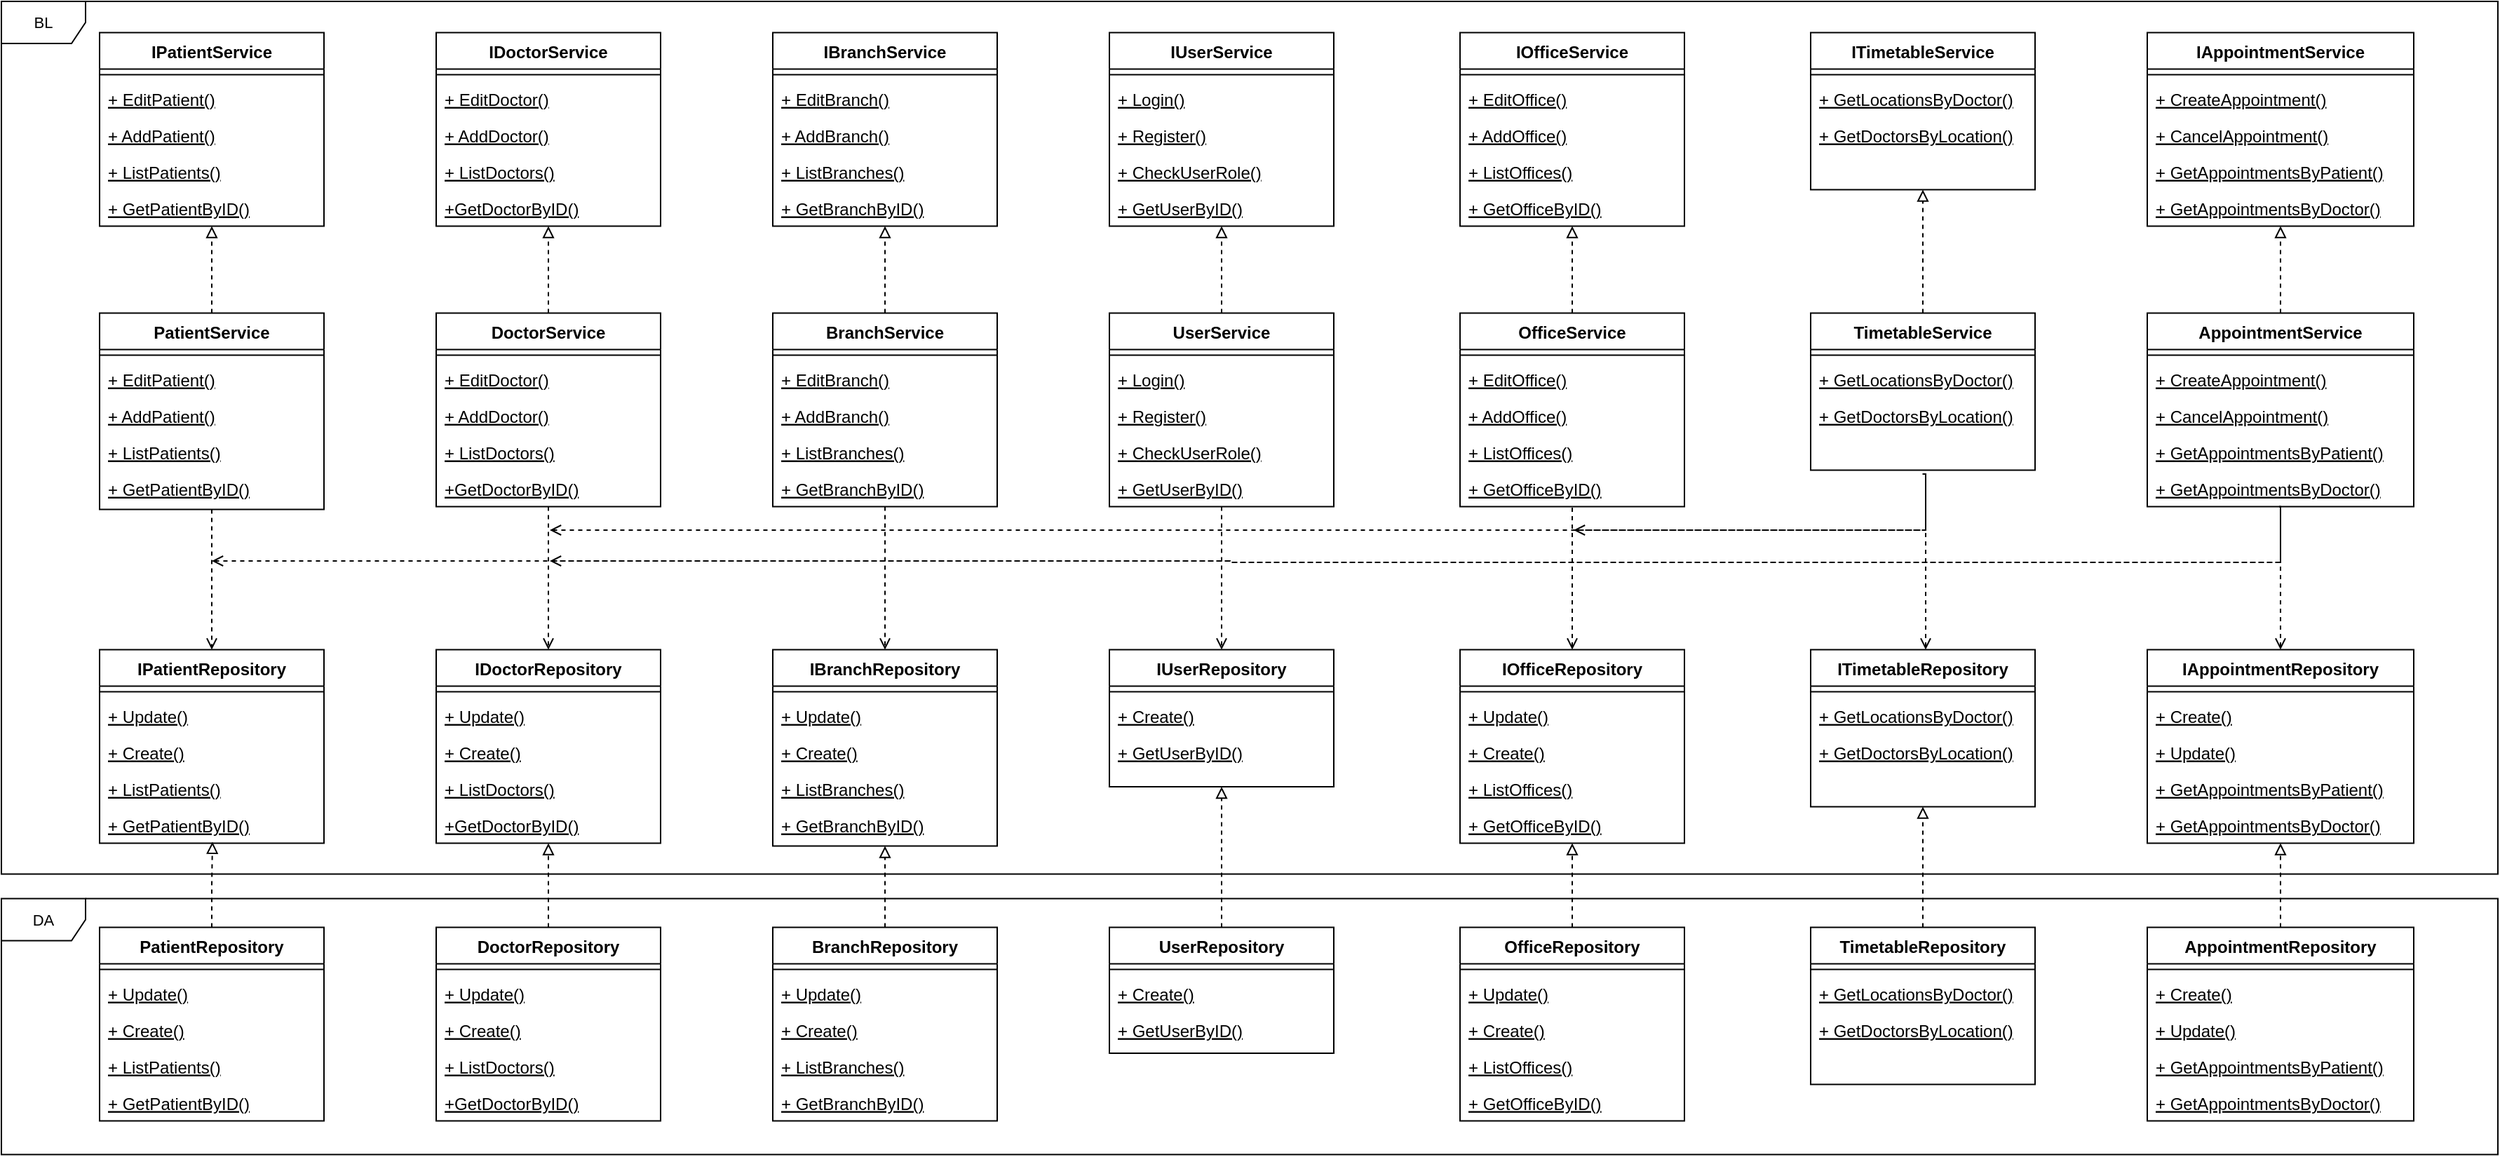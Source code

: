 <mxfile version="21.6.8" type="device">
  <diagram name="Страница — 1" id="ZpQTyeiJEjbyKe3PO9aM">
    <mxGraphModel dx="1493" dy="736" grid="1" gridSize="10" guides="1" tooltips="1" connect="1" arrows="1" fold="1" page="1" pageScale="1" pageWidth="827" pageHeight="1169" math="0" shadow="0">
      <root>
        <mxCell id="0" />
        <mxCell id="1" parent="0" />
        <mxCell id="w-b54-ppo1xAgo7tx9_J-1" style="edgeStyle=orthogonalEdgeStyle;rounded=0;orthogonalLoop=1;jettySize=auto;html=1;exitX=0.5;exitY=0;exitDx=0;exitDy=0;entryX=0.5;entryY=1;entryDx=0;entryDy=0;dashed=1;strokeColor=default;align=center;verticalAlign=middle;fontFamily=Helvetica;fontSize=11;fontColor=default;labelBackgroundColor=default;endArrow=block;endFill=0;" parent="1" source="w-b54-ppo1xAgo7tx9_J-3" target="w-b54-ppo1xAgo7tx9_J-55" edge="1">
          <mxGeometry relative="1" as="geometry" />
        </mxCell>
        <mxCell id="w-b54-ppo1xAgo7tx9_J-2" style="edgeStyle=orthogonalEdgeStyle;rounded=0;orthogonalLoop=1;jettySize=auto;html=1;exitX=0.5;exitY=1;exitDx=0;exitDy=0;dashed=1;strokeColor=default;align=center;verticalAlign=middle;fontFamily=Helvetica;fontSize=11;fontColor=default;labelBackgroundColor=default;endArrow=open;endFill=0;" parent="1" source="w-b54-ppo1xAgo7tx9_J-3" target="w-b54-ppo1xAgo7tx9_J-32" edge="1">
          <mxGeometry relative="1" as="geometry" />
        </mxCell>
        <mxCell id="w-b54-ppo1xAgo7tx9_J-3" value="PatientService" style="swimlane;fontStyle=1;align=center;verticalAlign=top;childLayout=stackLayout;horizontal=1;startSize=26;horizontalStack=0;resizeParent=1;resizeLast=0;collapsible=1;marginBottom=0;rounded=0;shadow=0;strokeWidth=1;" parent="1" vertex="1">
          <mxGeometry x="110" y="262.25" width="160" height="140" as="geometry">
            <mxRectangle x="130" y="380" width="160" height="26" as="alternateBounds" />
          </mxGeometry>
        </mxCell>
        <mxCell id="w-b54-ppo1xAgo7tx9_J-4" value="" style="line;html=1;strokeWidth=1;align=left;verticalAlign=middle;spacingTop=-1;spacingLeft=3;spacingRight=3;rotatable=0;labelPosition=right;points=[];portConstraint=eastwest;" parent="w-b54-ppo1xAgo7tx9_J-3" vertex="1">
          <mxGeometry y="26" width="160" height="8" as="geometry" />
        </mxCell>
        <mxCell id="w-b54-ppo1xAgo7tx9_J-5" value="+ EditPatient()" style="text;align=left;verticalAlign=top;spacingLeft=4;spacingRight=4;overflow=hidden;rotatable=0;points=[[0,0.5],[1,0.5]];portConstraint=eastwest;fontStyle=4" parent="w-b54-ppo1xAgo7tx9_J-3" vertex="1">
          <mxGeometry y="34" width="160" height="26" as="geometry" />
        </mxCell>
        <mxCell id="w-b54-ppo1xAgo7tx9_J-6" value="+ AddPatient()" style="text;align=left;verticalAlign=top;spacingLeft=4;spacingRight=4;overflow=hidden;rotatable=0;points=[[0,0.5],[1,0.5]];portConstraint=eastwest;fontStyle=4" parent="w-b54-ppo1xAgo7tx9_J-3" vertex="1">
          <mxGeometry y="60" width="160" height="26" as="geometry" />
        </mxCell>
        <mxCell id="w-b54-ppo1xAgo7tx9_J-7" value="+ ListPatients()" style="text;align=left;verticalAlign=top;spacingLeft=4;spacingRight=4;overflow=hidden;rotatable=0;points=[[0,0.5],[1,0.5]];portConstraint=eastwest;fontStyle=4" parent="w-b54-ppo1xAgo7tx9_J-3" vertex="1">
          <mxGeometry y="86" width="160" height="26" as="geometry" />
        </mxCell>
        <mxCell id="w-b54-ppo1xAgo7tx9_J-8" value="+ GetPatientByID()" style="text;align=left;verticalAlign=top;spacingLeft=4;spacingRight=4;overflow=hidden;rotatable=0;points=[[0,0.5],[1,0.5]];portConstraint=eastwest;fontStyle=4" parent="w-b54-ppo1xAgo7tx9_J-3" vertex="1">
          <mxGeometry y="112" width="160" height="26" as="geometry" />
        </mxCell>
        <mxCell id="w-b54-ppo1xAgo7tx9_J-9" style="edgeStyle=orthogonalEdgeStyle;rounded=0;orthogonalLoop=1;jettySize=auto;html=1;exitX=0.5;exitY=0;exitDx=0;exitDy=0;entryX=0.5;entryY=1;entryDx=0;entryDy=0;dashed=1;strokeColor=default;align=center;verticalAlign=middle;fontFamily=Helvetica;fontSize=11;fontColor=default;labelBackgroundColor=default;endArrow=block;endFill=0;" parent="1" source="w-b54-ppo1xAgo7tx9_J-11" target="w-b54-ppo1xAgo7tx9_J-61" edge="1">
          <mxGeometry relative="1" as="geometry" />
        </mxCell>
        <mxCell id="w-b54-ppo1xAgo7tx9_J-10" style="edgeStyle=orthogonalEdgeStyle;rounded=0;orthogonalLoop=1;jettySize=auto;html=1;exitX=0.5;exitY=1;exitDx=0;exitDy=0;dashed=1;strokeColor=default;align=center;verticalAlign=middle;fontFamily=Helvetica;fontSize=11;fontColor=default;labelBackgroundColor=default;endArrow=open;endFill=0;" parent="1" source="w-b54-ppo1xAgo7tx9_J-11" target="w-b54-ppo1xAgo7tx9_J-38" edge="1">
          <mxGeometry relative="1" as="geometry" />
        </mxCell>
        <mxCell id="w-b54-ppo1xAgo7tx9_J-11" value="UserService" style="swimlane;fontStyle=1;align=center;verticalAlign=top;childLayout=stackLayout;horizontal=1;startSize=26;horizontalStack=0;resizeParent=1;resizeLast=0;collapsible=1;marginBottom=0;rounded=0;shadow=0;strokeWidth=1;" parent="1" vertex="1">
          <mxGeometry x="830" y="262.25" width="160" height="138" as="geometry">
            <mxRectangle x="130" y="380" width="160" height="26" as="alternateBounds" />
          </mxGeometry>
        </mxCell>
        <mxCell id="w-b54-ppo1xAgo7tx9_J-12" value="" style="line;html=1;strokeWidth=1;align=left;verticalAlign=middle;spacingTop=-1;spacingLeft=3;spacingRight=3;rotatable=0;labelPosition=right;points=[];portConstraint=eastwest;" parent="w-b54-ppo1xAgo7tx9_J-11" vertex="1">
          <mxGeometry y="26" width="160" height="8" as="geometry" />
        </mxCell>
        <mxCell id="w-b54-ppo1xAgo7tx9_J-13" value="+ Login()" style="text;align=left;verticalAlign=top;spacingLeft=4;spacingRight=4;overflow=hidden;rotatable=0;points=[[0,0.5],[1,0.5]];portConstraint=eastwest;fontStyle=4" parent="w-b54-ppo1xAgo7tx9_J-11" vertex="1">
          <mxGeometry y="34" width="160" height="26" as="geometry" />
        </mxCell>
        <mxCell id="w-b54-ppo1xAgo7tx9_J-14" value="+ Register()" style="text;align=left;verticalAlign=top;spacingLeft=4;spacingRight=4;overflow=hidden;rotatable=0;points=[[0,0.5],[1,0.5]];portConstraint=eastwest;fontStyle=4" parent="w-b54-ppo1xAgo7tx9_J-11" vertex="1">
          <mxGeometry y="60" width="160" height="26" as="geometry" />
        </mxCell>
        <mxCell id="w-b54-ppo1xAgo7tx9_J-219" value="+ CheckUserRole()" style="text;align=left;verticalAlign=top;spacingLeft=4;spacingRight=4;overflow=hidden;rotatable=0;points=[[0,0.5],[1,0.5]];portConstraint=eastwest;fontStyle=4" parent="w-b54-ppo1xAgo7tx9_J-11" vertex="1">
          <mxGeometry y="86" width="160" height="26" as="geometry" />
        </mxCell>
        <mxCell id="w-b54-ppo1xAgo7tx9_J-15" value="+ GetUserByID()" style="text;align=left;verticalAlign=top;spacingLeft=4;spacingRight=4;overflow=hidden;rotatable=0;points=[[0,0.5],[1,0.5]];portConstraint=eastwest;fontStyle=4" parent="w-b54-ppo1xAgo7tx9_J-11" vertex="1">
          <mxGeometry y="112" width="160" height="26" as="geometry" />
        </mxCell>
        <mxCell id="w-b54-ppo1xAgo7tx9_J-16" style="edgeStyle=orthogonalEdgeStyle;rounded=0;orthogonalLoop=1;jettySize=auto;html=1;exitX=0.5;exitY=0;exitDx=0;exitDy=0;entryX=0.5;entryY=1;entryDx=0;entryDy=0;dashed=1;strokeColor=default;align=center;verticalAlign=middle;fontFamily=Helvetica;fontSize=11;fontColor=default;labelBackgroundColor=default;endArrow=block;endFill=0;" parent="1" source="w-b54-ppo1xAgo7tx9_J-18" target="w-b54-ppo1xAgo7tx9_J-66" edge="1">
          <mxGeometry relative="1" as="geometry" />
        </mxCell>
        <mxCell id="w-b54-ppo1xAgo7tx9_J-17" style="edgeStyle=orthogonalEdgeStyle;rounded=0;orthogonalLoop=1;jettySize=auto;html=1;exitX=0.5;exitY=1;exitDx=0;exitDy=0;dashed=1;strokeColor=default;align=center;verticalAlign=middle;fontFamily=Helvetica;fontSize=11;fontColor=default;labelBackgroundColor=default;endArrow=open;endFill=0;" parent="1" source="w-b54-ppo1xAgo7tx9_J-18" target="w-b54-ppo1xAgo7tx9_J-43" edge="1">
          <mxGeometry relative="1" as="geometry" />
        </mxCell>
        <mxCell id="w-b54-ppo1xAgo7tx9_J-18" value="DoctorService" style="swimlane;fontStyle=1;align=center;verticalAlign=top;childLayout=stackLayout;horizontal=1;startSize=26;horizontalStack=0;resizeParent=1;resizeLast=0;collapsible=1;marginBottom=0;rounded=0;shadow=0;strokeWidth=1;" parent="1" vertex="1">
          <mxGeometry x="350" y="262.25" width="160" height="138" as="geometry">
            <mxRectangle x="130" y="380" width="160" height="26" as="alternateBounds" />
          </mxGeometry>
        </mxCell>
        <mxCell id="w-b54-ppo1xAgo7tx9_J-19" value="" style="line;html=1;strokeWidth=1;align=left;verticalAlign=middle;spacingTop=-1;spacingLeft=3;spacingRight=3;rotatable=0;labelPosition=right;points=[];portConstraint=eastwest;" parent="w-b54-ppo1xAgo7tx9_J-18" vertex="1">
          <mxGeometry y="26" width="160" height="8" as="geometry" />
        </mxCell>
        <mxCell id="w-b54-ppo1xAgo7tx9_J-185" value="+ EditDoctor()" style="text;align=left;verticalAlign=top;spacingLeft=4;spacingRight=4;overflow=hidden;rotatable=0;points=[[0,0.5],[1,0.5]];portConstraint=eastwest;fontStyle=4" parent="w-b54-ppo1xAgo7tx9_J-18" vertex="1">
          <mxGeometry y="34" width="160" height="26" as="geometry" />
        </mxCell>
        <mxCell id="w-b54-ppo1xAgo7tx9_J-186" value="+ AddDoctor()" style="text;align=left;verticalAlign=top;spacingLeft=4;spacingRight=4;overflow=hidden;rotatable=0;points=[[0,0.5],[1,0.5]];portConstraint=eastwest;fontStyle=4" parent="w-b54-ppo1xAgo7tx9_J-18" vertex="1">
          <mxGeometry y="60" width="160" height="26" as="geometry" />
        </mxCell>
        <mxCell id="w-b54-ppo1xAgo7tx9_J-187" value="+ ListDoctors()" style="text;align=left;verticalAlign=top;spacingLeft=4;spacingRight=4;overflow=hidden;rotatable=0;points=[[0,0.5],[1,0.5]];portConstraint=eastwest;fontStyle=4" parent="w-b54-ppo1xAgo7tx9_J-18" vertex="1">
          <mxGeometry y="86" width="160" height="26" as="geometry" />
        </mxCell>
        <mxCell id="w-b54-ppo1xAgo7tx9_J-188" value="+GetDoctorByID()" style="text;align=left;verticalAlign=top;spacingLeft=4;spacingRight=4;overflow=hidden;rotatable=0;points=[[0,0.5],[1,0.5]];portConstraint=eastwest;fontStyle=4" parent="w-b54-ppo1xAgo7tx9_J-18" vertex="1">
          <mxGeometry y="112" width="160" height="26" as="geometry" />
        </mxCell>
        <mxCell id="w-b54-ppo1xAgo7tx9_J-23" style="edgeStyle=orthogonalEdgeStyle;rounded=0;orthogonalLoop=1;jettySize=auto;html=1;exitX=0.5;exitY=0;exitDx=0;exitDy=0;entryX=0.5;entryY=1;entryDx=0;entryDy=0;dashed=1;strokeColor=default;align=center;verticalAlign=middle;fontFamily=Helvetica;fontSize=11;fontColor=default;labelBackgroundColor=default;endArrow=block;endFill=0;" parent="1" source="w-b54-ppo1xAgo7tx9_J-26" target="w-b54-ppo1xAgo7tx9_J-71" edge="1">
          <mxGeometry relative="1" as="geometry" />
        </mxCell>
        <mxCell id="w-b54-ppo1xAgo7tx9_J-24" style="edgeStyle=orthogonalEdgeStyle;rounded=0;orthogonalLoop=1;jettySize=auto;html=1;exitX=0.5;exitY=1;exitDx=0;exitDy=0;entryX=0.5;entryY=0;entryDx=0;entryDy=0;dashed=1;strokeColor=default;align=center;verticalAlign=middle;fontFamily=Helvetica;fontSize=11;fontColor=default;labelBackgroundColor=default;endArrow=open;endFill=0;" parent="1" source="w-b54-ppo1xAgo7tx9_J-26" target="w-b54-ppo1xAgo7tx9_J-49" edge="1">
          <mxGeometry relative="1" as="geometry" />
        </mxCell>
        <mxCell id="w-b54-ppo1xAgo7tx9_J-26" value="BranchService" style="swimlane;fontStyle=1;align=center;verticalAlign=top;childLayout=stackLayout;horizontal=1;startSize=26;horizontalStack=0;resizeParent=1;resizeLast=0;collapsible=1;marginBottom=0;rounded=0;shadow=0;strokeWidth=1;" parent="1" vertex="1">
          <mxGeometry x="590" y="262.25" width="160" height="138" as="geometry">
            <mxRectangle x="130" y="380" width="160" height="26" as="alternateBounds" />
          </mxGeometry>
        </mxCell>
        <mxCell id="w-b54-ppo1xAgo7tx9_J-27" value="" style="line;html=1;strokeWidth=1;align=left;verticalAlign=middle;spacingTop=-1;spacingLeft=3;spacingRight=3;rotatable=0;labelPosition=right;points=[];portConstraint=eastwest;" parent="w-b54-ppo1xAgo7tx9_J-26" vertex="1">
          <mxGeometry y="26" width="160" height="8" as="geometry" />
        </mxCell>
        <mxCell id="w-b54-ppo1xAgo7tx9_J-201" value="+ EditBranch()" style="text;align=left;verticalAlign=top;spacingLeft=4;spacingRight=4;overflow=hidden;rotatable=0;points=[[0,0.5],[1,0.5]];portConstraint=eastwest;fontStyle=4" parent="w-b54-ppo1xAgo7tx9_J-26" vertex="1">
          <mxGeometry y="34" width="160" height="26" as="geometry" />
        </mxCell>
        <mxCell id="w-b54-ppo1xAgo7tx9_J-202" value="+ AddBranch()" style="text;align=left;verticalAlign=top;spacingLeft=4;spacingRight=4;overflow=hidden;rotatable=0;points=[[0,0.5],[1,0.5]];portConstraint=eastwest;fontStyle=4" parent="w-b54-ppo1xAgo7tx9_J-26" vertex="1">
          <mxGeometry y="60" width="160" height="26" as="geometry" />
        </mxCell>
        <mxCell id="w-b54-ppo1xAgo7tx9_J-203" value="+ ListBranches()" style="text;align=left;verticalAlign=top;spacingLeft=4;spacingRight=4;overflow=hidden;rotatable=0;points=[[0,0.5],[1,0.5]];portConstraint=eastwest;fontStyle=4" parent="w-b54-ppo1xAgo7tx9_J-26" vertex="1">
          <mxGeometry y="86" width="160" height="26" as="geometry" />
        </mxCell>
        <mxCell id="w-b54-ppo1xAgo7tx9_J-204" value="+ GetBranchByID()" style="text;align=left;verticalAlign=top;spacingLeft=4;spacingRight=4;overflow=hidden;rotatable=0;points=[[0,0.5],[1,0.5]];portConstraint=eastwest;fontStyle=4" parent="w-b54-ppo1xAgo7tx9_J-26" vertex="1">
          <mxGeometry y="112" width="160" height="26" as="geometry" />
        </mxCell>
        <mxCell id="w-b54-ppo1xAgo7tx9_J-32" value="IPatientRepository" style="swimlane;fontStyle=1;align=center;verticalAlign=top;childLayout=stackLayout;horizontal=1;startSize=26;horizontalStack=0;resizeParent=1;resizeLast=0;collapsible=1;marginBottom=0;rounded=0;shadow=0;strokeWidth=1;" parent="1" vertex="1">
          <mxGeometry x="110" y="502.25" width="160" height="138" as="geometry">
            <mxRectangle x="130" y="380" width="160" height="26" as="alternateBounds" />
          </mxGeometry>
        </mxCell>
        <mxCell id="w-b54-ppo1xAgo7tx9_J-33" value="" style="line;html=1;strokeWidth=1;align=left;verticalAlign=middle;spacingTop=-1;spacingLeft=3;spacingRight=3;rotatable=0;labelPosition=right;points=[];portConstraint=eastwest;" parent="w-b54-ppo1xAgo7tx9_J-32" vertex="1">
          <mxGeometry y="26" width="160" height="8" as="geometry" />
        </mxCell>
        <mxCell id="w-b54-ppo1xAgo7tx9_J-34" value="+ Update()" style="text;align=left;verticalAlign=top;spacingLeft=4;spacingRight=4;overflow=hidden;rotatable=0;points=[[0,0.5],[1,0.5]];portConstraint=eastwest;fontStyle=4" parent="w-b54-ppo1xAgo7tx9_J-32" vertex="1">
          <mxGeometry y="34" width="160" height="26" as="geometry" />
        </mxCell>
        <mxCell id="w-b54-ppo1xAgo7tx9_J-35" value="+ Create()" style="text;align=left;verticalAlign=top;spacingLeft=4;spacingRight=4;overflow=hidden;rotatable=0;points=[[0,0.5],[1,0.5]];portConstraint=eastwest;fontStyle=4" parent="w-b54-ppo1xAgo7tx9_J-32" vertex="1">
          <mxGeometry y="60" width="160" height="26" as="geometry" />
        </mxCell>
        <mxCell id="w-b54-ppo1xAgo7tx9_J-36" value="+ ListPatients()" style="text;align=left;verticalAlign=top;spacingLeft=4;spacingRight=4;overflow=hidden;rotatable=0;points=[[0,0.5],[1,0.5]];portConstraint=eastwest;fontStyle=4" parent="w-b54-ppo1xAgo7tx9_J-32" vertex="1">
          <mxGeometry y="86" width="160" height="26" as="geometry" />
        </mxCell>
        <mxCell id="w-b54-ppo1xAgo7tx9_J-37" value="+ GetPatientByID()" style="text;align=left;verticalAlign=top;spacingLeft=4;spacingRight=4;overflow=hidden;rotatable=0;points=[[0,0.5],[1,0.5]];portConstraint=eastwest;fontStyle=4" parent="w-b54-ppo1xAgo7tx9_J-32" vertex="1">
          <mxGeometry y="112" width="160" height="26" as="geometry" />
        </mxCell>
        <mxCell id="w-b54-ppo1xAgo7tx9_J-38" value="IUserRepository" style="swimlane;fontStyle=1;align=center;verticalAlign=top;childLayout=stackLayout;horizontal=1;startSize=26;horizontalStack=0;resizeParent=1;resizeLast=0;collapsible=1;marginBottom=0;rounded=0;shadow=0;strokeWidth=1;" parent="1" vertex="1">
          <mxGeometry x="830" y="502.25" width="160" height="97.75" as="geometry">
            <mxRectangle x="130" y="380" width="160" height="26" as="alternateBounds" />
          </mxGeometry>
        </mxCell>
        <mxCell id="w-b54-ppo1xAgo7tx9_J-39" value="" style="line;html=1;strokeWidth=1;align=left;verticalAlign=middle;spacingTop=-1;spacingLeft=3;spacingRight=3;rotatable=0;labelPosition=right;points=[];portConstraint=eastwest;" parent="w-b54-ppo1xAgo7tx9_J-38" vertex="1">
          <mxGeometry y="26" width="160" height="8" as="geometry" />
        </mxCell>
        <mxCell id="w-b54-ppo1xAgo7tx9_J-40" value="+ Create()" style="text;align=left;verticalAlign=top;spacingLeft=4;spacingRight=4;overflow=hidden;rotatable=0;points=[[0,0.5],[1,0.5]];portConstraint=eastwest;fontStyle=4" parent="w-b54-ppo1xAgo7tx9_J-38" vertex="1">
          <mxGeometry y="34" width="160" height="26" as="geometry" />
        </mxCell>
        <mxCell id="w-b54-ppo1xAgo7tx9_J-42" value="+ GetUserByID()" style="text;align=left;verticalAlign=top;spacingLeft=4;spacingRight=4;overflow=hidden;rotatable=0;points=[[0,0.5],[1,0.5]];portConstraint=eastwest;fontStyle=4" parent="w-b54-ppo1xAgo7tx9_J-38" vertex="1">
          <mxGeometry y="60" width="160" height="26" as="geometry" />
        </mxCell>
        <mxCell id="w-b54-ppo1xAgo7tx9_J-43" value="IDoctorRepository" style="swimlane;fontStyle=1;align=center;verticalAlign=top;childLayout=stackLayout;horizontal=1;startSize=26;horizontalStack=0;resizeParent=1;resizeLast=0;collapsible=1;marginBottom=0;rounded=0;shadow=0;strokeWidth=1;" parent="1" vertex="1">
          <mxGeometry x="350" y="502.25" width="160" height="138" as="geometry">
            <mxRectangle x="130" y="380" width="160" height="26" as="alternateBounds" />
          </mxGeometry>
        </mxCell>
        <mxCell id="w-b54-ppo1xAgo7tx9_J-44" value="" style="line;html=1;strokeWidth=1;align=left;verticalAlign=middle;spacingTop=-1;spacingLeft=3;spacingRight=3;rotatable=0;labelPosition=right;points=[];portConstraint=eastwest;" parent="w-b54-ppo1xAgo7tx9_J-43" vertex="1">
          <mxGeometry y="26" width="160" height="8" as="geometry" />
        </mxCell>
        <mxCell id="w-b54-ppo1xAgo7tx9_J-189" value="+ Update()" style="text;align=left;verticalAlign=top;spacingLeft=4;spacingRight=4;overflow=hidden;rotatable=0;points=[[0,0.5],[1,0.5]];portConstraint=eastwest;fontStyle=4" parent="w-b54-ppo1xAgo7tx9_J-43" vertex="1">
          <mxGeometry y="34" width="160" height="26" as="geometry" />
        </mxCell>
        <mxCell id="w-b54-ppo1xAgo7tx9_J-190" value="+ Create()" style="text;align=left;verticalAlign=top;spacingLeft=4;spacingRight=4;overflow=hidden;rotatable=0;points=[[0,0.5],[1,0.5]];portConstraint=eastwest;fontStyle=4" parent="w-b54-ppo1xAgo7tx9_J-43" vertex="1">
          <mxGeometry y="60" width="160" height="26" as="geometry" />
        </mxCell>
        <mxCell id="w-b54-ppo1xAgo7tx9_J-192" value="+ ListDoctors()" style="text;align=left;verticalAlign=top;spacingLeft=4;spacingRight=4;overflow=hidden;rotatable=0;points=[[0,0.5],[1,0.5]];portConstraint=eastwest;fontStyle=4" parent="w-b54-ppo1xAgo7tx9_J-43" vertex="1">
          <mxGeometry y="86" width="160" height="26" as="geometry" />
        </mxCell>
        <mxCell id="w-b54-ppo1xAgo7tx9_J-191" value="+GetDoctorByID()" style="text;align=left;verticalAlign=top;spacingLeft=4;spacingRight=4;overflow=hidden;rotatable=0;points=[[0,0.5],[1,0.5]];portConstraint=eastwest;fontStyle=4" parent="w-b54-ppo1xAgo7tx9_J-43" vertex="1">
          <mxGeometry y="112" width="160" height="26" as="geometry" />
        </mxCell>
        <mxCell id="w-b54-ppo1xAgo7tx9_J-49" value="IBranchRepository" style="swimlane;fontStyle=1;align=center;verticalAlign=top;childLayout=stackLayout;horizontal=1;startSize=26;horizontalStack=0;resizeParent=1;resizeLast=0;collapsible=1;marginBottom=0;rounded=0;shadow=0;strokeWidth=1;" parent="1" vertex="1">
          <mxGeometry x="590" y="502.25" width="160" height="140" as="geometry">
            <mxRectangle x="130" y="380" width="160" height="26" as="alternateBounds" />
          </mxGeometry>
        </mxCell>
        <mxCell id="w-b54-ppo1xAgo7tx9_J-50" value="" style="line;html=1;strokeWidth=1;align=left;verticalAlign=middle;spacingTop=-1;spacingLeft=3;spacingRight=3;rotatable=0;labelPosition=right;points=[];portConstraint=eastwest;" parent="w-b54-ppo1xAgo7tx9_J-49" vertex="1">
          <mxGeometry y="26" width="160" height="8" as="geometry" />
        </mxCell>
        <mxCell id="w-b54-ppo1xAgo7tx9_J-211" value="+ Update()" style="text;align=left;verticalAlign=top;spacingLeft=4;spacingRight=4;overflow=hidden;rotatable=0;points=[[0,0.5],[1,0.5]];portConstraint=eastwest;fontStyle=4" parent="w-b54-ppo1xAgo7tx9_J-49" vertex="1">
          <mxGeometry y="34" width="160" height="26" as="geometry" />
        </mxCell>
        <mxCell id="w-b54-ppo1xAgo7tx9_J-212" value="+ Create()" style="text;align=left;verticalAlign=top;spacingLeft=4;spacingRight=4;overflow=hidden;rotatable=0;points=[[0,0.5],[1,0.5]];portConstraint=eastwest;fontStyle=4" parent="w-b54-ppo1xAgo7tx9_J-49" vertex="1">
          <mxGeometry y="60" width="160" height="26" as="geometry" />
        </mxCell>
        <mxCell id="w-b54-ppo1xAgo7tx9_J-213" value="+ ListBranches()" style="text;align=left;verticalAlign=top;spacingLeft=4;spacingRight=4;overflow=hidden;rotatable=0;points=[[0,0.5],[1,0.5]];portConstraint=eastwest;fontStyle=4" parent="w-b54-ppo1xAgo7tx9_J-49" vertex="1">
          <mxGeometry y="86" width="160" height="26" as="geometry" />
        </mxCell>
        <mxCell id="w-b54-ppo1xAgo7tx9_J-214" value="+ GetBranchByID()" style="text;align=left;verticalAlign=top;spacingLeft=4;spacingRight=4;overflow=hidden;rotatable=0;points=[[0,0.5],[1,0.5]];portConstraint=eastwest;fontStyle=4" parent="w-b54-ppo1xAgo7tx9_J-49" vertex="1">
          <mxGeometry y="112" width="160" height="26" as="geometry" />
        </mxCell>
        <mxCell id="w-b54-ppo1xAgo7tx9_J-55" value="IPatientService" style="swimlane;fontStyle=1;align=center;verticalAlign=top;childLayout=stackLayout;horizontal=1;startSize=26;horizontalStack=0;resizeParent=1;resizeLast=0;collapsible=1;marginBottom=0;rounded=0;shadow=0;strokeWidth=1;" parent="1" vertex="1">
          <mxGeometry x="110" y="62.25" width="160" height="138" as="geometry">
            <mxRectangle x="130" y="380" width="160" height="26" as="alternateBounds" />
          </mxGeometry>
        </mxCell>
        <mxCell id="w-b54-ppo1xAgo7tx9_J-56" value="" style="line;html=1;strokeWidth=1;align=left;verticalAlign=middle;spacingTop=-1;spacingLeft=3;spacingRight=3;rotatable=0;labelPosition=right;points=[];portConstraint=eastwest;" parent="w-b54-ppo1xAgo7tx9_J-55" vertex="1">
          <mxGeometry y="26" width="160" height="8" as="geometry" />
        </mxCell>
        <mxCell id="w-b54-ppo1xAgo7tx9_J-57" value="+ EditPatient()" style="text;align=left;verticalAlign=top;spacingLeft=4;spacingRight=4;overflow=hidden;rotatable=0;points=[[0,0.5],[1,0.5]];portConstraint=eastwest;fontStyle=4" parent="w-b54-ppo1xAgo7tx9_J-55" vertex="1">
          <mxGeometry y="34" width="160" height="26" as="geometry" />
        </mxCell>
        <mxCell id="w-b54-ppo1xAgo7tx9_J-58" value="+ AddPatient()" style="text;align=left;verticalAlign=top;spacingLeft=4;spacingRight=4;overflow=hidden;rotatable=0;points=[[0,0.5],[1,0.5]];portConstraint=eastwest;fontStyle=4" parent="w-b54-ppo1xAgo7tx9_J-55" vertex="1">
          <mxGeometry y="60" width="160" height="26" as="geometry" />
        </mxCell>
        <mxCell id="w-b54-ppo1xAgo7tx9_J-59" value="+ ListPatients()" style="text;align=left;verticalAlign=top;spacingLeft=4;spacingRight=4;overflow=hidden;rotatable=0;points=[[0,0.5],[1,0.5]];portConstraint=eastwest;fontStyle=4" parent="w-b54-ppo1xAgo7tx9_J-55" vertex="1">
          <mxGeometry y="86" width="160" height="26" as="geometry" />
        </mxCell>
        <mxCell id="w-b54-ppo1xAgo7tx9_J-60" value="+ GetPatientByID()" style="text;align=left;verticalAlign=top;spacingLeft=4;spacingRight=4;overflow=hidden;rotatable=0;points=[[0,0.5],[1,0.5]];portConstraint=eastwest;fontStyle=4" parent="w-b54-ppo1xAgo7tx9_J-55" vertex="1">
          <mxGeometry y="112" width="160" height="26" as="geometry" />
        </mxCell>
        <mxCell id="w-b54-ppo1xAgo7tx9_J-61" value="IUserService" style="swimlane;fontStyle=1;align=center;verticalAlign=top;childLayout=stackLayout;horizontal=1;startSize=26;horizontalStack=0;resizeParent=1;resizeLast=0;collapsible=1;marginBottom=0;rounded=0;shadow=0;strokeWidth=1;" parent="1" vertex="1">
          <mxGeometry x="830" y="62.25" width="160" height="138" as="geometry">
            <mxRectangle x="130" y="380" width="160" height="26" as="alternateBounds" />
          </mxGeometry>
        </mxCell>
        <mxCell id="w-b54-ppo1xAgo7tx9_J-62" value="" style="line;html=1;strokeWidth=1;align=left;verticalAlign=middle;spacingTop=-1;spacingLeft=3;spacingRight=3;rotatable=0;labelPosition=right;points=[];portConstraint=eastwest;" parent="w-b54-ppo1xAgo7tx9_J-61" vertex="1">
          <mxGeometry y="26" width="160" height="8" as="geometry" />
        </mxCell>
        <mxCell id="w-b54-ppo1xAgo7tx9_J-63" value="+ Login()" style="text;align=left;verticalAlign=top;spacingLeft=4;spacingRight=4;overflow=hidden;rotatable=0;points=[[0,0.5],[1,0.5]];portConstraint=eastwest;fontStyle=4" parent="w-b54-ppo1xAgo7tx9_J-61" vertex="1">
          <mxGeometry y="34" width="160" height="26" as="geometry" />
        </mxCell>
        <mxCell id="w-b54-ppo1xAgo7tx9_J-64" value="+ Register()" style="text;align=left;verticalAlign=top;spacingLeft=4;spacingRight=4;overflow=hidden;rotatable=0;points=[[0,0.5],[1,0.5]];portConstraint=eastwest;fontStyle=4" parent="w-b54-ppo1xAgo7tx9_J-61" vertex="1">
          <mxGeometry y="60" width="160" height="26" as="geometry" />
        </mxCell>
        <mxCell id="w-b54-ppo1xAgo7tx9_J-136" value="+ CheckUserRole()" style="text;align=left;verticalAlign=top;spacingLeft=4;spacingRight=4;overflow=hidden;rotatable=0;points=[[0,0.5],[1,0.5]];portConstraint=eastwest;fontStyle=4" parent="w-b54-ppo1xAgo7tx9_J-61" vertex="1">
          <mxGeometry y="86" width="160" height="26" as="geometry" />
        </mxCell>
        <mxCell id="w-b54-ppo1xAgo7tx9_J-65" value="+ GetUserByID()" style="text;align=left;verticalAlign=top;spacingLeft=4;spacingRight=4;overflow=hidden;rotatable=0;points=[[0,0.5],[1,0.5]];portConstraint=eastwest;fontStyle=4" parent="w-b54-ppo1xAgo7tx9_J-61" vertex="1">
          <mxGeometry y="112" width="160" height="26" as="geometry" />
        </mxCell>
        <mxCell id="w-b54-ppo1xAgo7tx9_J-66" value="IDoctorService" style="swimlane;fontStyle=1;align=center;verticalAlign=top;childLayout=stackLayout;horizontal=1;startSize=26;horizontalStack=0;resizeParent=1;resizeLast=0;collapsible=1;marginBottom=0;rounded=0;shadow=0;strokeWidth=1;" parent="1" vertex="1">
          <mxGeometry x="350" y="62.25" width="160" height="138" as="geometry">
            <mxRectangle x="130" y="380" width="160" height="26" as="alternateBounds" />
          </mxGeometry>
        </mxCell>
        <mxCell id="w-b54-ppo1xAgo7tx9_J-67" value="" style="line;html=1;strokeWidth=1;align=left;verticalAlign=middle;spacingTop=-1;spacingLeft=3;spacingRight=3;rotatable=0;labelPosition=right;points=[];portConstraint=eastwest;" parent="w-b54-ppo1xAgo7tx9_J-66" vertex="1">
          <mxGeometry y="26" width="160" height="8" as="geometry" />
        </mxCell>
        <mxCell id="w-b54-ppo1xAgo7tx9_J-68" value="+ EditDoctor()" style="text;align=left;verticalAlign=top;spacingLeft=4;spacingRight=4;overflow=hidden;rotatable=0;points=[[0,0.5],[1,0.5]];portConstraint=eastwest;fontStyle=4" parent="w-b54-ppo1xAgo7tx9_J-66" vertex="1">
          <mxGeometry y="34" width="160" height="26" as="geometry" />
        </mxCell>
        <mxCell id="w-b54-ppo1xAgo7tx9_J-69" value="+ AddDoctor()" style="text;align=left;verticalAlign=top;spacingLeft=4;spacingRight=4;overflow=hidden;rotatable=0;points=[[0,0.5],[1,0.5]];portConstraint=eastwest;fontStyle=4" parent="w-b54-ppo1xAgo7tx9_J-66" vertex="1">
          <mxGeometry y="60" width="160" height="26" as="geometry" />
        </mxCell>
        <mxCell id="w-b54-ppo1xAgo7tx9_J-183" value="+ ListDoctors()" style="text;align=left;verticalAlign=top;spacingLeft=4;spacingRight=4;overflow=hidden;rotatable=0;points=[[0,0.5],[1,0.5]];portConstraint=eastwest;fontStyle=4" parent="w-b54-ppo1xAgo7tx9_J-66" vertex="1">
          <mxGeometry y="86" width="160" height="26" as="geometry" />
        </mxCell>
        <mxCell id="w-b54-ppo1xAgo7tx9_J-70" value="+GetDoctorByID()" style="text;align=left;verticalAlign=top;spacingLeft=4;spacingRight=4;overflow=hidden;rotatable=0;points=[[0,0.5],[1,0.5]];portConstraint=eastwest;fontStyle=4" parent="w-b54-ppo1xAgo7tx9_J-66" vertex="1">
          <mxGeometry y="112" width="160" height="26" as="geometry" />
        </mxCell>
        <mxCell id="w-b54-ppo1xAgo7tx9_J-71" value="IBranchService" style="swimlane;fontStyle=1;align=center;verticalAlign=top;childLayout=stackLayout;horizontal=1;startSize=26;horizontalStack=0;resizeParent=1;resizeLast=0;collapsible=1;marginBottom=0;rounded=0;shadow=0;strokeWidth=1;" parent="1" vertex="1">
          <mxGeometry x="590" y="62.25" width="160" height="138" as="geometry">
            <mxRectangle x="130" y="380" width="160" height="26" as="alternateBounds" />
          </mxGeometry>
        </mxCell>
        <mxCell id="w-b54-ppo1xAgo7tx9_J-72" value="" style="line;html=1;strokeWidth=1;align=left;verticalAlign=middle;spacingTop=-1;spacingLeft=3;spacingRight=3;rotatable=0;labelPosition=right;points=[];portConstraint=eastwest;" parent="w-b54-ppo1xAgo7tx9_J-71" vertex="1">
          <mxGeometry y="26" width="160" height="8" as="geometry" />
        </mxCell>
        <mxCell id="w-b54-ppo1xAgo7tx9_J-73" value="+ EditBranch()" style="text;align=left;verticalAlign=top;spacingLeft=4;spacingRight=4;overflow=hidden;rotatable=0;points=[[0,0.5],[1,0.5]];portConstraint=eastwest;fontStyle=4" parent="w-b54-ppo1xAgo7tx9_J-71" vertex="1">
          <mxGeometry y="34" width="160" height="26" as="geometry" />
        </mxCell>
        <mxCell id="w-b54-ppo1xAgo7tx9_J-74" value="+ AddBranch()" style="text;align=left;verticalAlign=top;spacingLeft=4;spacingRight=4;overflow=hidden;rotatable=0;points=[[0,0.5],[1,0.5]];portConstraint=eastwest;fontStyle=4" parent="w-b54-ppo1xAgo7tx9_J-71" vertex="1">
          <mxGeometry y="60" width="160" height="26" as="geometry" />
        </mxCell>
        <mxCell id="w-b54-ppo1xAgo7tx9_J-75" value="+ ListBranches()" style="text;align=left;verticalAlign=top;spacingLeft=4;spacingRight=4;overflow=hidden;rotatable=0;points=[[0,0.5],[1,0.5]];portConstraint=eastwest;fontStyle=4" parent="w-b54-ppo1xAgo7tx9_J-71" vertex="1">
          <mxGeometry y="86" width="160" height="26" as="geometry" />
        </mxCell>
        <mxCell id="w-b54-ppo1xAgo7tx9_J-76" value="+ GetBranchByID()" style="text;align=left;verticalAlign=top;spacingLeft=4;spacingRight=4;overflow=hidden;rotatable=0;points=[[0,0.5],[1,0.5]];portConstraint=eastwest;fontStyle=4" parent="w-b54-ppo1xAgo7tx9_J-71" vertex="1">
          <mxGeometry y="112" width="160" height="26" as="geometry" />
        </mxCell>
        <mxCell id="w-b54-ppo1xAgo7tx9_J-77" value="PatientRepository" style="swimlane;fontStyle=1;align=center;verticalAlign=top;childLayout=stackLayout;horizontal=1;startSize=26;horizontalStack=0;resizeParent=1;resizeLast=0;collapsible=1;marginBottom=0;rounded=0;shadow=0;strokeWidth=1;" parent="1" vertex="1">
          <mxGeometry x="110" y="700.25" width="160" height="138" as="geometry">
            <mxRectangle x="130" y="380" width="160" height="26" as="alternateBounds" />
          </mxGeometry>
        </mxCell>
        <mxCell id="w-b54-ppo1xAgo7tx9_J-78" value="" style="line;html=1;strokeWidth=1;align=left;verticalAlign=middle;spacingTop=-1;spacingLeft=3;spacingRight=3;rotatable=0;labelPosition=right;points=[];portConstraint=eastwest;" parent="w-b54-ppo1xAgo7tx9_J-77" vertex="1">
          <mxGeometry y="26" width="160" height="8" as="geometry" />
        </mxCell>
        <mxCell id="w-b54-ppo1xAgo7tx9_J-82" value="+ Update()" style="text;align=left;verticalAlign=top;spacingLeft=4;spacingRight=4;overflow=hidden;rotatable=0;points=[[0,0.5],[1,0.5]];portConstraint=eastwest;fontStyle=4" parent="w-b54-ppo1xAgo7tx9_J-77" vertex="1">
          <mxGeometry y="34" width="160" height="26" as="geometry" />
        </mxCell>
        <mxCell id="w-b54-ppo1xAgo7tx9_J-81" value="+ Create()" style="text;align=left;verticalAlign=top;spacingLeft=4;spacingRight=4;overflow=hidden;rotatable=0;points=[[0,0.5],[1,0.5]];portConstraint=eastwest;fontStyle=4" parent="w-b54-ppo1xAgo7tx9_J-77" vertex="1">
          <mxGeometry y="60" width="160" height="26" as="geometry" />
        </mxCell>
        <mxCell id="w-b54-ppo1xAgo7tx9_J-79" value="+ ListPatients()" style="text;align=left;verticalAlign=top;spacingLeft=4;spacingRight=4;overflow=hidden;rotatable=0;points=[[0,0.5],[1,0.5]];portConstraint=eastwest;fontStyle=4" parent="w-b54-ppo1xAgo7tx9_J-77" vertex="1">
          <mxGeometry y="86" width="160" height="26" as="geometry" />
        </mxCell>
        <mxCell id="w-b54-ppo1xAgo7tx9_J-80" value="+ GetPatientByID()" style="text;align=left;verticalAlign=top;spacingLeft=4;spacingRight=4;overflow=hidden;rotatable=0;points=[[0,0.5],[1,0.5]];portConstraint=eastwest;fontStyle=4" parent="w-b54-ppo1xAgo7tx9_J-77" vertex="1">
          <mxGeometry y="112" width="160" height="26" as="geometry" />
        </mxCell>
        <mxCell id="w-b54-ppo1xAgo7tx9_J-83" style="edgeStyle=orthogonalEdgeStyle;rounded=0;orthogonalLoop=1;jettySize=auto;html=1;exitX=0.5;exitY=0;exitDx=0;exitDy=0;dashed=1;strokeColor=default;align=center;verticalAlign=middle;fontFamily=Helvetica;fontSize=11;fontColor=default;labelBackgroundColor=default;endArrow=block;endFill=0;" parent="1" source="w-b54-ppo1xAgo7tx9_J-84" target="w-b54-ppo1xAgo7tx9_J-38" edge="1">
          <mxGeometry relative="1" as="geometry" />
        </mxCell>
        <mxCell id="w-b54-ppo1xAgo7tx9_J-84" value="UserRepository" style="swimlane;fontStyle=1;align=center;verticalAlign=top;childLayout=stackLayout;horizontal=1;startSize=26;horizontalStack=0;resizeParent=1;resizeLast=0;collapsible=1;marginBottom=0;rounded=0;shadow=0;strokeWidth=1;" parent="1" vertex="1">
          <mxGeometry x="830" y="700.25" width="160" height="89.75" as="geometry">
            <mxRectangle x="130" y="380" width="160" height="26" as="alternateBounds" />
          </mxGeometry>
        </mxCell>
        <mxCell id="w-b54-ppo1xAgo7tx9_J-85" value="" style="line;html=1;strokeWidth=1;align=left;verticalAlign=middle;spacingTop=-1;spacingLeft=3;spacingRight=3;rotatable=0;labelPosition=right;points=[];portConstraint=eastwest;" parent="w-b54-ppo1xAgo7tx9_J-84" vertex="1">
          <mxGeometry y="26" width="160" height="8" as="geometry" />
        </mxCell>
        <mxCell id="w-b54-ppo1xAgo7tx9_J-86" value="+ Create()" style="text;align=left;verticalAlign=top;spacingLeft=4;spacingRight=4;overflow=hidden;rotatable=0;points=[[0,0.5],[1,0.5]];portConstraint=eastwest;fontStyle=4" parent="w-b54-ppo1xAgo7tx9_J-84" vertex="1">
          <mxGeometry y="34" width="160" height="26" as="geometry" />
        </mxCell>
        <mxCell id="w-b54-ppo1xAgo7tx9_J-87" value="+ GetUserByID()" style="text;align=left;verticalAlign=top;spacingLeft=4;spacingRight=4;overflow=hidden;rotatable=0;points=[[0,0.5],[1,0.5]];portConstraint=eastwest;fontStyle=4" parent="w-b54-ppo1xAgo7tx9_J-84" vertex="1">
          <mxGeometry y="60" width="160" height="26" as="geometry" />
        </mxCell>
        <mxCell id="w-b54-ppo1xAgo7tx9_J-89" style="edgeStyle=orthogonalEdgeStyle;rounded=0;orthogonalLoop=1;jettySize=auto;html=1;exitX=0.5;exitY=0;exitDx=0;exitDy=0;dashed=1;strokeColor=default;align=center;verticalAlign=middle;fontFamily=Helvetica;fontSize=11;fontColor=default;labelBackgroundColor=default;endArrow=block;endFill=0;" parent="1" source="w-b54-ppo1xAgo7tx9_J-90" target="w-b54-ppo1xAgo7tx9_J-43" edge="1">
          <mxGeometry relative="1" as="geometry" />
        </mxCell>
        <mxCell id="w-b54-ppo1xAgo7tx9_J-90" value="DoctorRepository" style="swimlane;fontStyle=1;align=center;verticalAlign=top;childLayout=stackLayout;horizontal=1;startSize=26;horizontalStack=0;resizeParent=1;resizeLast=0;collapsible=1;marginBottom=0;rounded=0;shadow=0;strokeWidth=1;" parent="1" vertex="1">
          <mxGeometry x="350" y="700.25" width="160" height="138" as="geometry">
            <mxRectangle x="130" y="380" width="160" height="26" as="alternateBounds" />
          </mxGeometry>
        </mxCell>
        <mxCell id="w-b54-ppo1xAgo7tx9_J-91" value="" style="line;html=1;strokeWidth=1;align=left;verticalAlign=middle;spacingTop=-1;spacingLeft=3;spacingRight=3;rotatable=0;labelPosition=right;points=[];portConstraint=eastwest;" parent="w-b54-ppo1xAgo7tx9_J-90" vertex="1">
          <mxGeometry y="26" width="160" height="8" as="geometry" />
        </mxCell>
        <mxCell id="w-b54-ppo1xAgo7tx9_J-193" value="+ Update()" style="text;align=left;verticalAlign=top;spacingLeft=4;spacingRight=4;overflow=hidden;rotatable=0;points=[[0,0.5],[1,0.5]];portConstraint=eastwest;fontStyle=4" parent="w-b54-ppo1xAgo7tx9_J-90" vertex="1">
          <mxGeometry y="34" width="160" height="26" as="geometry" />
        </mxCell>
        <mxCell id="w-b54-ppo1xAgo7tx9_J-194" value="+ Create()" style="text;align=left;verticalAlign=top;spacingLeft=4;spacingRight=4;overflow=hidden;rotatable=0;points=[[0,0.5],[1,0.5]];portConstraint=eastwest;fontStyle=4" parent="w-b54-ppo1xAgo7tx9_J-90" vertex="1">
          <mxGeometry y="60" width="160" height="26" as="geometry" />
        </mxCell>
        <mxCell id="w-b54-ppo1xAgo7tx9_J-196" value="+ ListDoctors()" style="text;align=left;verticalAlign=top;spacingLeft=4;spacingRight=4;overflow=hidden;rotatable=0;points=[[0,0.5],[1,0.5]];portConstraint=eastwest;fontStyle=4" parent="w-b54-ppo1xAgo7tx9_J-90" vertex="1">
          <mxGeometry y="86" width="160" height="26" as="geometry" />
        </mxCell>
        <mxCell id="w-b54-ppo1xAgo7tx9_J-195" value="+GetDoctorByID()" style="text;align=left;verticalAlign=top;spacingLeft=4;spacingRight=4;overflow=hidden;rotatable=0;points=[[0,0.5],[1,0.5]];portConstraint=eastwest;fontStyle=4" parent="w-b54-ppo1xAgo7tx9_J-90" vertex="1">
          <mxGeometry y="112" width="160" height="26" as="geometry" />
        </mxCell>
        <mxCell id="w-b54-ppo1xAgo7tx9_J-95" style="edgeStyle=orthogonalEdgeStyle;rounded=0;orthogonalLoop=1;jettySize=auto;html=1;exitX=0.5;exitY=0;exitDx=0;exitDy=0;dashed=1;strokeColor=default;align=center;verticalAlign=middle;fontFamily=Helvetica;fontSize=11;fontColor=default;labelBackgroundColor=default;endArrow=block;endFill=0;" parent="1" source="w-b54-ppo1xAgo7tx9_J-96" target="w-b54-ppo1xAgo7tx9_J-49" edge="1">
          <mxGeometry relative="1" as="geometry" />
        </mxCell>
        <mxCell id="w-b54-ppo1xAgo7tx9_J-96" value="BranchRepository" style="swimlane;fontStyle=1;align=center;verticalAlign=top;childLayout=stackLayout;horizontal=1;startSize=26;horizontalStack=0;resizeParent=1;resizeLast=0;collapsible=1;marginBottom=0;rounded=0;shadow=0;strokeWidth=1;" parent="1" vertex="1">
          <mxGeometry x="590" y="700.25" width="160" height="138" as="geometry">
            <mxRectangle x="130" y="380" width="160" height="26" as="alternateBounds" />
          </mxGeometry>
        </mxCell>
        <mxCell id="w-b54-ppo1xAgo7tx9_J-97" value="" style="line;html=1;strokeWidth=1;align=left;verticalAlign=middle;spacingTop=-1;spacingLeft=3;spacingRight=3;rotatable=0;labelPosition=right;points=[];portConstraint=eastwest;" parent="w-b54-ppo1xAgo7tx9_J-96" vertex="1">
          <mxGeometry y="26" width="160" height="8" as="geometry" />
        </mxCell>
        <mxCell id="w-b54-ppo1xAgo7tx9_J-215" value="+ Update()" style="text;align=left;verticalAlign=top;spacingLeft=4;spacingRight=4;overflow=hidden;rotatable=0;points=[[0,0.5],[1,0.5]];portConstraint=eastwest;fontStyle=4" parent="w-b54-ppo1xAgo7tx9_J-96" vertex="1">
          <mxGeometry y="34" width="160" height="26" as="geometry" />
        </mxCell>
        <mxCell id="w-b54-ppo1xAgo7tx9_J-216" value="+ Create()" style="text;align=left;verticalAlign=top;spacingLeft=4;spacingRight=4;overflow=hidden;rotatable=0;points=[[0,0.5],[1,0.5]];portConstraint=eastwest;fontStyle=4" parent="w-b54-ppo1xAgo7tx9_J-96" vertex="1">
          <mxGeometry y="60" width="160" height="26" as="geometry" />
        </mxCell>
        <mxCell id="w-b54-ppo1xAgo7tx9_J-217" value="+ ListBranches()" style="text;align=left;verticalAlign=top;spacingLeft=4;spacingRight=4;overflow=hidden;rotatable=0;points=[[0,0.5],[1,0.5]];portConstraint=eastwest;fontStyle=4" parent="w-b54-ppo1xAgo7tx9_J-96" vertex="1">
          <mxGeometry y="86" width="160" height="26" as="geometry" />
        </mxCell>
        <mxCell id="w-b54-ppo1xAgo7tx9_J-218" value="+ GetBranchByID()" style="text;align=left;verticalAlign=top;spacingLeft=4;spacingRight=4;overflow=hidden;rotatable=0;points=[[0,0.5],[1,0.5]];portConstraint=eastwest;fontStyle=4" parent="w-b54-ppo1xAgo7tx9_J-96" vertex="1">
          <mxGeometry y="112" width="160" height="26" as="geometry" />
        </mxCell>
        <mxCell id="w-b54-ppo1xAgo7tx9_J-102" style="edgeStyle=orthogonalEdgeStyle;rounded=0;orthogonalLoop=1;jettySize=auto;html=1;exitX=0.5;exitY=0;exitDx=0;exitDy=0;entryX=0.503;entryY=0.963;entryDx=0;entryDy=0;entryPerimeter=0;dashed=1;strokeColor=default;align=center;verticalAlign=middle;fontFamily=Helvetica;fontSize=11;fontColor=default;labelBackgroundColor=default;endArrow=block;endFill=0;" parent="1" source="w-b54-ppo1xAgo7tx9_J-77" target="w-b54-ppo1xAgo7tx9_J-37" edge="1">
          <mxGeometry relative="1" as="geometry" />
        </mxCell>
        <mxCell id="w-b54-ppo1xAgo7tx9_J-103" value="DA" style="shape=umlFrame;whiteSpace=wrap;html=1;pointerEvents=0;fontFamily=Helvetica;fontSize=11;fontColor=default;labelBackgroundColor=default;" parent="1" vertex="1">
          <mxGeometry x="40" y="679.75" width="1780" height="182.5" as="geometry" />
        </mxCell>
        <mxCell id="w-b54-ppo1xAgo7tx9_J-104" value="BL" style="shape=umlFrame;whiteSpace=wrap;html=1;pointerEvents=0;fontFamily=Helvetica;fontSize=11;fontColor=default;labelBackgroundColor=default;" parent="1" vertex="1">
          <mxGeometry x="40" y="40" width="1780" height="622.25" as="geometry" />
        </mxCell>
        <mxCell id="w-b54-ppo1xAgo7tx9_J-105" style="edgeStyle=orthogonalEdgeStyle;rounded=0;orthogonalLoop=1;jettySize=auto;html=1;exitX=0.5;exitY=0;exitDx=0;exitDy=0;endArrow=block;endFill=0;dashed=1;" parent="1" source="w-b54-ppo1xAgo7tx9_J-106" target="w-b54-ppo1xAgo7tx9_J-113" edge="1">
          <mxGeometry relative="1" as="geometry" />
        </mxCell>
        <mxCell id="w-b54-ppo1xAgo7tx9_J-106" value="OfficeService" style="swimlane;fontStyle=1;align=center;verticalAlign=top;childLayout=stackLayout;horizontal=1;startSize=26;horizontalStack=0;resizeParent=1;resizeLast=0;collapsible=1;marginBottom=0;rounded=0;shadow=0;strokeWidth=1;" parent="1" vertex="1">
          <mxGeometry x="1080" y="262.25" width="160" height="138" as="geometry">
            <mxRectangle x="130" y="380" width="160" height="26" as="alternateBounds" />
          </mxGeometry>
        </mxCell>
        <mxCell id="w-b54-ppo1xAgo7tx9_J-107" value="" style="line;html=1;strokeWidth=1;align=left;verticalAlign=middle;spacingTop=-1;spacingLeft=3;spacingRight=3;rotatable=0;labelPosition=right;points=[];portConstraint=eastwest;" parent="w-b54-ppo1xAgo7tx9_J-106" vertex="1">
          <mxGeometry y="26" width="160" height="8" as="geometry" />
        </mxCell>
        <mxCell id="w-b54-ppo1xAgo7tx9_J-225" value="+ EditOffice()" style="text;align=left;verticalAlign=top;spacingLeft=4;spacingRight=4;overflow=hidden;rotatable=0;points=[[0,0.5],[1,0.5]];portConstraint=eastwest;fontStyle=4" parent="w-b54-ppo1xAgo7tx9_J-106" vertex="1">
          <mxGeometry y="34" width="160" height="26" as="geometry" />
        </mxCell>
        <mxCell id="w-b54-ppo1xAgo7tx9_J-226" value="+ AddOffice()" style="text;align=left;verticalAlign=top;spacingLeft=4;spacingRight=4;overflow=hidden;rotatable=0;points=[[0,0.5],[1,0.5]];portConstraint=eastwest;fontStyle=4" parent="w-b54-ppo1xAgo7tx9_J-106" vertex="1">
          <mxGeometry y="60" width="160" height="26" as="geometry" />
        </mxCell>
        <mxCell id="w-b54-ppo1xAgo7tx9_J-227" value="+ ListOffices()" style="text;align=left;verticalAlign=top;spacingLeft=4;spacingRight=4;overflow=hidden;rotatable=0;points=[[0,0.5],[1,0.5]];portConstraint=eastwest;fontStyle=4" parent="w-b54-ppo1xAgo7tx9_J-106" vertex="1">
          <mxGeometry y="86" width="160" height="26" as="geometry" />
        </mxCell>
        <mxCell id="w-b54-ppo1xAgo7tx9_J-228" value="+ GetOfficeByID()" style="text;align=left;verticalAlign=top;spacingLeft=4;spacingRight=4;overflow=hidden;rotatable=0;points=[[0,0.5],[1,0.5]];portConstraint=eastwest;fontStyle=4" parent="w-b54-ppo1xAgo7tx9_J-106" vertex="1">
          <mxGeometry y="112" width="160" height="26" as="geometry" />
        </mxCell>
        <mxCell id="w-b54-ppo1xAgo7tx9_J-109" style="edgeStyle=orthogonalEdgeStyle;rounded=0;orthogonalLoop=1;jettySize=auto;html=1;exitX=0.5;exitY=0;exitDx=0;exitDy=0;startArrow=open;startFill=0;dashed=1;endArrow=none;endFill=0;" parent="1" source="w-b54-ppo1xAgo7tx9_J-110" target="w-b54-ppo1xAgo7tx9_J-106" edge="1">
          <mxGeometry relative="1" as="geometry" />
        </mxCell>
        <mxCell id="w-b54-ppo1xAgo7tx9_J-110" value="IOfficeRepository" style="swimlane;fontStyle=1;align=center;verticalAlign=top;childLayout=stackLayout;horizontal=1;startSize=26;horizontalStack=0;resizeParent=1;resizeLast=0;collapsible=1;marginBottom=0;rounded=0;shadow=0;strokeWidth=1;" parent="1" vertex="1">
          <mxGeometry x="1080" y="502.25" width="160" height="138" as="geometry">
            <mxRectangle x="130" y="380" width="160" height="26" as="alternateBounds" />
          </mxGeometry>
        </mxCell>
        <mxCell id="w-b54-ppo1xAgo7tx9_J-111" value="" style="line;html=1;strokeWidth=1;align=left;verticalAlign=middle;spacingTop=-1;spacingLeft=3;spacingRight=3;rotatable=0;labelPosition=right;points=[];portConstraint=eastwest;" parent="w-b54-ppo1xAgo7tx9_J-110" vertex="1">
          <mxGeometry y="26" width="160" height="8" as="geometry" />
        </mxCell>
        <mxCell id="w-b54-ppo1xAgo7tx9_J-229" value="+ Update()" style="text;align=left;verticalAlign=top;spacingLeft=4;spacingRight=4;overflow=hidden;rotatable=0;points=[[0,0.5],[1,0.5]];portConstraint=eastwest;fontStyle=4" parent="w-b54-ppo1xAgo7tx9_J-110" vertex="1">
          <mxGeometry y="34" width="160" height="26" as="geometry" />
        </mxCell>
        <mxCell id="w-b54-ppo1xAgo7tx9_J-230" value="+ Create()" style="text;align=left;verticalAlign=top;spacingLeft=4;spacingRight=4;overflow=hidden;rotatable=0;points=[[0,0.5],[1,0.5]];portConstraint=eastwest;fontStyle=4" parent="w-b54-ppo1xAgo7tx9_J-110" vertex="1">
          <mxGeometry y="60" width="160" height="26" as="geometry" />
        </mxCell>
        <mxCell id="w-b54-ppo1xAgo7tx9_J-231" value="+ ListOffices()" style="text;align=left;verticalAlign=top;spacingLeft=4;spacingRight=4;overflow=hidden;rotatable=0;points=[[0,0.5],[1,0.5]];portConstraint=eastwest;fontStyle=4" parent="w-b54-ppo1xAgo7tx9_J-110" vertex="1">
          <mxGeometry y="86" width="160" height="26" as="geometry" />
        </mxCell>
        <mxCell id="w-b54-ppo1xAgo7tx9_J-232" value="+ GetOfficeByID()" style="text;align=left;verticalAlign=top;spacingLeft=4;spacingRight=4;overflow=hidden;rotatable=0;points=[[0,0.5],[1,0.5]];portConstraint=eastwest;fontStyle=4" parent="w-b54-ppo1xAgo7tx9_J-110" vertex="1">
          <mxGeometry y="112" width="160" height="26" as="geometry" />
        </mxCell>
        <mxCell id="w-b54-ppo1xAgo7tx9_J-113" value="IOfficeService" style="swimlane;fontStyle=1;align=center;verticalAlign=top;childLayout=stackLayout;horizontal=1;startSize=26;horizontalStack=0;resizeParent=1;resizeLast=0;collapsible=1;marginBottom=0;rounded=0;shadow=0;strokeWidth=1;" parent="1" vertex="1">
          <mxGeometry x="1080" y="62.25" width="160" height="138" as="geometry">
            <mxRectangle x="1080" y="62.25" width="160" height="26" as="alternateBounds" />
          </mxGeometry>
        </mxCell>
        <mxCell id="w-b54-ppo1xAgo7tx9_J-114" value="" style="line;html=1;strokeWidth=1;align=left;verticalAlign=middle;spacingTop=-1;spacingLeft=3;spacingRight=3;rotatable=0;labelPosition=right;points=[];portConstraint=eastwest;" parent="w-b54-ppo1xAgo7tx9_J-113" vertex="1">
          <mxGeometry y="26" width="160" height="8" as="geometry" />
        </mxCell>
        <mxCell id="w-b54-ppo1xAgo7tx9_J-221" value="+ EditOffice()" style="text;align=left;verticalAlign=top;spacingLeft=4;spacingRight=4;overflow=hidden;rotatable=0;points=[[0,0.5],[1,0.5]];portConstraint=eastwest;fontStyle=4" parent="w-b54-ppo1xAgo7tx9_J-113" vertex="1">
          <mxGeometry y="34" width="160" height="26" as="geometry" />
        </mxCell>
        <mxCell id="w-b54-ppo1xAgo7tx9_J-222" value="+ AddOffice()" style="text;align=left;verticalAlign=top;spacingLeft=4;spacingRight=4;overflow=hidden;rotatable=0;points=[[0,0.5],[1,0.5]];portConstraint=eastwest;fontStyle=4" parent="w-b54-ppo1xAgo7tx9_J-113" vertex="1">
          <mxGeometry y="60" width="160" height="26" as="geometry" />
        </mxCell>
        <mxCell id="w-b54-ppo1xAgo7tx9_J-223" value="+ ListOffices()" style="text;align=left;verticalAlign=top;spacingLeft=4;spacingRight=4;overflow=hidden;rotatable=0;points=[[0,0.5],[1,0.5]];portConstraint=eastwest;fontStyle=4" parent="w-b54-ppo1xAgo7tx9_J-113" vertex="1">
          <mxGeometry y="86" width="160" height="26" as="geometry" />
        </mxCell>
        <mxCell id="w-b54-ppo1xAgo7tx9_J-224" value="+ GetOfficeByID()" style="text;align=left;verticalAlign=top;spacingLeft=4;spacingRight=4;overflow=hidden;rotatable=0;points=[[0,0.5],[1,0.5]];portConstraint=eastwest;fontStyle=4" parent="w-b54-ppo1xAgo7tx9_J-113" vertex="1">
          <mxGeometry y="112" width="160" height="26" as="geometry" />
        </mxCell>
        <mxCell id="w-b54-ppo1xAgo7tx9_J-116" style="edgeStyle=orthogonalEdgeStyle;rounded=0;orthogonalLoop=1;jettySize=auto;html=1;exitX=0.5;exitY=0;exitDx=0;exitDy=0;endArrow=block;endFill=0;dashed=1;" parent="1" source="w-b54-ppo1xAgo7tx9_J-117" target="w-b54-ppo1xAgo7tx9_J-110" edge="1">
          <mxGeometry relative="1" as="geometry" />
        </mxCell>
        <mxCell id="w-b54-ppo1xAgo7tx9_J-117" value="OfficeRepository" style="swimlane;fontStyle=1;align=center;verticalAlign=top;childLayout=stackLayout;horizontal=1;startSize=26;horizontalStack=0;resizeParent=1;resizeLast=0;collapsible=1;marginBottom=0;rounded=0;shadow=0;strokeWidth=1;" parent="1" vertex="1">
          <mxGeometry x="1080" y="700.25" width="160" height="138" as="geometry">
            <mxRectangle x="130" y="380" width="160" height="26" as="alternateBounds" />
          </mxGeometry>
        </mxCell>
        <mxCell id="w-b54-ppo1xAgo7tx9_J-118" value="" style="line;html=1;strokeWidth=1;align=left;verticalAlign=middle;spacingTop=-1;spacingLeft=3;spacingRight=3;rotatable=0;labelPosition=right;points=[];portConstraint=eastwest;" parent="w-b54-ppo1xAgo7tx9_J-117" vertex="1">
          <mxGeometry y="26" width="160" height="8" as="geometry" />
        </mxCell>
        <mxCell id="w-b54-ppo1xAgo7tx9_J-233" value="+ Update()" style="text;align=left;verticalAlign=top;spacingLeft=4;spacingRight=4;overflow=hidden;rotatable=0;points=[[0,0.5],[1,0.5]];portConstraint=eastwest;fontStyle=4" parent="w-b54-ppo1xAgo7tx9_J-117" vertex="1">
          <mxGeometry y="34" width="160" height="26" as="geometry" />
        </mxCell>
        <mxCell id="w-b54-ppo1xAgo7tx9_J-234" value="+ Create()" style="text;align=left;verticalAlign=top;spacingLeft=4;spacingRight=4;overflow=hidden;rotatable=0;points=[[0,0.5],[1,0.5]];portConstraint=eastwest;fontStyle=4" parent="w-b54-ppo1xAgo7tx9_J-117" vertex="1">
          <mxGeometry y="60" width="160" height="26" as="geometry" />
        </mxCell>
        <mxCell id="w-b54-ppo1xAgo7tx9_J-235" value="+ ListOffices()" style="text;align=left;verticalAlign=top;spacingLeft=4;spacingRight=4;overflow=hidden;rotatable=0;points=[[0,0.5],[1,0.5]];portConstraint=eastwest;fontStyle=4" parent="w-b54-ppo1xAgo7tx9_J-117" vertex="1">
          <mxGeometry y="86" width="160" height="26" as="geometry" />
        </mxCell>
        <mxCell id="w-b54-ppo1xAgo7tx9_J-236" value="+ GetOfficeByID()" style="text;align=left;verticalAlign=top;spacingLeft=4;spacingRight=4;overflow=hidden;rotatable=0;points=[[0,0.5],[1,0.5]];portConstraint=eastwest;fontStyle=4" parent="w-b54-ppo1xAgo7tx9_J-117" vertex="1">
          <mxGeometry y="112" width="160" height="26" as="geometry" />
        </mxCell>
        <mxCell id="w-b54-ppo1xAgo7tx9_J-152" style="edgeStyle=orthogonalEdgeStyle;rounded=0;orthogonalLoop=1;jettySize=auto;html=1;exitX=0.5;exitY=0;exitDx=0;exitDy=0;endArrow=block;endFill=0;dashed=1;" parent="1" source="w-b54-ppo1xAgo7tx9_J-153" target="w-b54-ppo1xAgo7tx9_J-160" edge="1">
          <mxGeometry relative="1" as="geometry" />
        </mxCell>
        <mxCell id="w-b54-ppo1xAgo7tx9_J-153" value="TimetableService" style="swimlane;fontStyle=1;align=center;verticalAlign=top;childLayout=stackLayout;horizontal=1;startSize=26;horizontalStack=0;resizeParent=1;resizeLast=0;collapsible=1;marginBottom=0;rounded=0;shadow=0;strokeWidth=1;" parent="1" vertex="1">
          <mxGeometry x="1330" y="262.25" width="160" height="112" as="geometry">
            <mxRectangle x="130" y="380" width="160" height="26" as="alternateBounds" />
          </mxGeometry>
        </mxCell>
        <mxCell id="w-b54-ppo1xAgo7tx9_J-154" value="" style="line;html=1;strokeWidth=1;align=left;verticalAlign=middle;spacingTop=-1;spacingLeft=3;spacingRight=3;rotatable=0;labelPosition=right;points=[];portConstraint=eastwest;" parent="w-b54-ppo1xAgo7tx9_J-153" vertex="1">
          <mxGeometry y="26" width="160" height="8" as="geometry" />
        </mxCell>
        <mxCell id="w-b54-ppo1xAgo7tx9_J-267" value="+ GetLocationsByDoctor()" style="text;align=left;verticalAlign=top;spacingLeft=4;spacingRight=4;overflow=hidden;rotatable=0;points=[[0,0.5],[1,0.5]];portConstraint=eastwest;fontStyle=4" parent="w-b54-ppo1xAgo7tx9_J-153" vertex="1">
          <mxGeometry y="34" width="160" height="26" as="geometry" />
        </mxCell>
        <mxCell id="w-b54-ppo1xAgo7tx9_J-268" value="+ GetDoctorsByLocation()" style="text;align=left;verticalAlign=top;spacingLeft=4;spacingRight=4;overflow=hidden;rotatable=0;points=[[0,0.5],[1,0.5]];portConstraint=eastwest;fontStyle=4" parent="w-b54-ppo1xAgo7tx9_J-153" vertex="1">
          <mxGeometry y="60" width="160" height="26" as="geometry" />
        </mxCell>
        <mxCell id="w-b54-ppo1xAgo7tx9_J-156" style="edgeStyle=orthogonalEdgeStyle;rounded=0;orthogonalLoop=1;jettySize=auto;html=1;exitX=0.5;exitY=0;exitDx=0;exitDy=0;startArrow=open;startFill=0;dashed=1;endArrow=none;endFill=0;" parent="1" edge="1">
          <mxGeometry relative="1" as="geometry">
            <mxPoint x="1412.0" y="502.25" as="sourcePoint" />
            <mxPoint x="1412.0" y="374.25" as="targetPoint" />
          </mxGeometry>
        </mxCell>
        <mxCell id="w-b54-ppo1xAgo7tx9_J-157" value="ITimetableRepository" style="swimlane;fontStyle=1;align=center;verticalAlign=top;childLayout=stackLayout;horizontal=1;startSize=26;horizontalStack=0;resizeParent=1;resizeLast=0;collapsible=1;marginBottom=0;rounded=0;shadow=0;strokeWidth=1;" parent="1" vertex="1">
          <mxGeometry x="1330" y="502.25" width="160" height="112" as="geometry">
            <mxRectangle x="130" y="380" width="160" height="26" as="alternateBounds" />
          </mxGeometry>
        </mxCell>
        <mxCell id="w-b54-ppo1xAgo7tx9_J-158" value="" style="line;html=1;strokeWidth=1;align=left;verticalAlign=middle;spacingTop=-1;spacingLeft=3;spacingRight=3;rotatable=0;labelPosition=right;points=[];portConstraint=eastwest;" parent="w-b54-ppo1xAgo7tx9_J-157" vertex="1">
          <mxGeometry y="26" width="160" height="8" as="geometry" />
        </mxCell>
        <mxCell id="w-b54-ppo1xAgo7tx9_J-269" value="+ GetLocationsByDoctor()" style="text;align=left;verticalAlign=top;spacingLeft=4;spacingRight=4;overflow=hidden;rotatable=0;points=[[0,0.5],[1,0.5]];portConstraint=eastwest;fontStyle=4" parent="w-b54-ppo1xAgo7tx9_J-157" vertex="1">
          <mxGeometry y="34" width="160" height="26" as="geometry" />
        </mxCell>
        <mxCell id="w-b54-ppo1xAgo7tx9_J-270" value="+ GetDoctorsByLocation()" style="text;align=left;verticalAlign=top;spacingLeft=4;spacingRight=4;overflow=hidden;rotatable=0;points=[[0,0.5],[1,0.5]];portConstraint=eastwest;fontStyle=4" parent="w-b54-ppo1xAgo7tx9_J-157" vertex="1">
          <mxGeometry y="60" width="160" height="26" as="geometry" />
        </mxCell>
        <mxCell id="w-b54-ppo1xAgo7tx9_J-160" value="ITimetableService" style="swimlane;fontStyle=1;align=center;verticalAlign=top;childLayout=stackLayout;horizontal=1;startSize=26;horizontalStack=0;resizeParent=1;resizeLast=0;collapsible=1;marginBottom=0;rounded=0;shadow=0;strokeWidth=1;" parent="1" vertex="1">
          <mxGeometry x="1330" y="62.25" width="160" height="112" as="geometry">
            <mxRectangle x="1080" y="62.25" width="160" height="26" as="alternateBounds" />
          </mxGeometry>
        </mxCell>
        <mxCell id="w-b54-ppo1xAgo7tx9_J-161" value="" style="line;html=1;strokeWidth=1;align=left;verticalAlign=middle;spacingTop=-1;spacingLeft=3;spacingRight=3;rotatable=0;labelPosition=right;points=[];portConstraint=eastwest;" parent="w-b54-ppo1xAgo7tx9_J-160" vertex="1">
          <mxGeometry y="26" width="160" height="8" as="geometry" />
        </mxCell>
        <mxCell id="w-b54-ppo1xAgo7tx9_J-162" value="+ GetLocationsByDoctor()" style="text;align=left;verticalAlign=top;spacingLeft=4;spacingRight=4;overflow=hidden;rotatable=0;points=[[0,0.5],[1,0.5]];portConstraint=eastwest;fontStyle=4" parent="w-b54-ppo1xAgo7tx9_J-160" vertex="1">
          <mxGeometry y="34" width="160" height="26" as="geometry" />
        </mxCell>
        <mxCell id="w-b54-ppo1xAgo7tx9_J-238" value="+ GetDoctorsByLocation()" style="text;align=left;verticalAlign=top;spacingLeft=4;spacingRight=4;overflow=hidden;rotatable=0;points=[[0,0.5],[1,0.5]];portConstraint=eastwest;fontStyle=4" parent="w-b54-ppo1xAgo7tx9_J-160" vertex="1">
          <mxGeometry y="60" width="160" height="26" as="geometry" />
        </mxCell>
        <mxCell id="w-b54-ppo1xAgo7tx9_J-163" style="edgeStyle=orthogonalEdgeStyle;rounded=0;orthogonalLoop=1;jettySize=auto;html=1;exitX=0.5;exitY=0;exitDx=0;exitDy=0;endArrow=block;endFill=0;dashed=1;" parent="1" source="w-b54-ppo1xAgo7tx9_J-164" target="w-b54-ppo1xAgo7tx9_J-157" edge="1">
          <mxGeometry relative="1" as="geometry" />
        </mxCell>
        <mxCell id="w-b54-ppo1xAgo7tx9_J-164" value="TimetableRepository" style="swimlane;fontStyle=1;align=center;verticalAlign=top;childLayout=stackLayout;horizontal=1;startSize=26;horizontalStack=0;resizeParent=1;resizeLast=0;collapsible=1;marginBottom=0;rounded=0;shadow=0;strokeWidth=1;" parent="1" vertex="1">
          <mxGeometry x="1330" y="700.25" width="160" height="112" as="geometry">
            <mxRectangle x="130" y="380" width="160" height="26" as="alternateBounds" />
          </mxGeometry>
        </mxCell>
        <mxCell id="w-b54-ppo1xAgo7tx9_J-165" value="" style="line;html=1;strokeWidth=1;align=left;verticalAlign=middle;spacingTop=-1;spacingLeft=3;spacingRight=3;rotatable=0;labelPosition=right;points=[];portConstraint=eastwest;" parent="w-b54-ppo1xAgo7tx9_J-164" vertex="1">
          <mxGeometry y="26" width="160" height="8" as="geometry" />
        </mxCell>
        <mxCell id="w-b54-ppo1xAgo7tx9_J-271" value="+ GetLocationsByDoctor()" style="text;align=left;verticalAlign=top;spacingLeft=4;spacingRight=4;overflow=hidden;rotatable=0;points=[[0,0.5],[1,0.5]];portConstraint=eastwest;fontStyle=4" parent="w-b54-ppo1xAgo7tx9_J-164" vertex="1">
          <mxGeometry y="34" width="160" height="26" as="geometry" />
        </mxCell>
        <mxCell id="w-b54-ppo1xAgo7tx9_J-272" value="+ GetDoctorsByLocation()" style="text;align=left;verticalAlign=top;spacingLeft=4;spacingRight=4;overflow=hidden;rotatable=0;points=[[0,0.5],[1,0.5]];portConstraint=eastwest;fontStyle=4" parent="w-b54-ppo1xAgo7tx9_J-164" vertex="1">
          <mxGeometry y="60" width="160" height="26" as="geometry" />
        </mxCell>
        <mxCell id="w-b54-ppo1xAgo7tx9_J-168" style="edgeStyle=orthogonalEdgeStyle;rounded=0;orthogonalLoop=1;jettySize=auto;html=1;exitX=0.5;exitY=0;exitDx=0;exitDy=0;endArrow=block;endFill=0;dashed=1;" parent="1" source="w-b54-ppo1xAgo7tx9_J-169" target="w-b54-ppo1xAgo7tx9_J-176" edge="1">
          <mxGeometry relative="1" as="geometry" />
        </mxCell>
        <mxCell id="w-b54-ppo1xAgo7tx9_J-169" value="AppointmentService" style="swimlane;fontStyle=1;align=center;verticalAlign=top;childLayout=stackLayout;horizontal=1;startSize=26;horizontalStack=0;resizeParent=1;resizeLast=0;collapsible=1;marginBottom=0;rounded=0;shadow=0;strokeWidth=1;" parent="1" vertex="1">
          <mxGeometry x="1570" y="262.25" width="190" height="138" as="geometry">
            <mxRectangle x="130" y="380" width="160" height="26" as="alternateBounds" />
          </mxGeometry>
        </mxCell>
        <mxCell id="w-b54-ppo1xAgo7tx9_J-170" value="" style="line;html=1;strokeWidth=1;align=left;verticalAlign=middle;spacingTop=-1;spacingLeft=3;spacingRight=3;rotatable=0;labelPosition=right;points=[];portConstraint=eastwest;" parent="w-b54-ppo1xAgo7tx9_J-169" vertex="1">
          <mxGeometry y="26" width="190" height="8" as="geometry" />
        </mxCell>
        <mxCell id="w-b54-ppo1xAgo7tx9_J-255" value="+ CreateAppointment()" style="text;align=left;verticalAlign=top;spacingLeft=4;spacingRight=4;overflow=hidden;rotatable=0;points=[[0,0.5],[1,0.5]];portConstraint=eastwest;fontStyle=4" parent="w-b54-ppo1xAgo7tx9_J-169" vertex="1">
          <mxGeometry y="34" width="190" height="26" as="geometry" />
        </mxCell>
        <mxCell id="w-b54-ppo1xAgo7tx9_J-256" value="+ CancelAppointment()" style="text;align=left;verticalAlign=top;spacingLeft=4;spacingRight=4;overflow=hidden;rotatable=0;points=[[0,0.5],[1,0.5]];portConstraint=eastwest;fontStyle=4" parent="w-b54-ppo1xAgo7tx9_J-169" vertex="1">
          <mxGeometry y="60" width="190" height="26" as="geometry" />
        </mxCell>
        <mxCell id="w-b54-ppo1xAgo7tx9_J-273" value="+ GetAppointmentsByPatient()" style="text;align=left;verticalAlign=top;spacingLeft=4;spacingRight=4;overflow=hidden;rotatable=0;points=[[0,0.5],[1,0.5]];portConstraint=eastwest;fontStyle=4" parent="w-b54-ppo1xAgo7tx9_J-169" vertex="1">
          <mxGeometry y="86" width="190" height="26" as="geometry" />
        </mxCell>
        <mxCell id="w-b54-ppo1xAgo7tx9_J-274" value="+ GetAppointmentsByDoctor()" style="text;align=left;verticalAlign=top;spacingLeft=4;spacingRight=4;overflow=hidden;rotatable=0;points=[[0,0.5],[1,0.5]];portConstraint=eastwest;fontStyle=4" parent="w-b54-ppo1xAgo7tx9_J-169" vertex="1">
          <mxGeometry y="112" width="190" height="26" as="geometry" />
        </mxCell>
        <mxCell id="w-b54-ppo1xAgo7tx9_J-172" style="edgeStyle=orthogonalEdgeStyle;rounded=0;orthogonalLoop=1;jettySize=auto;html=1;exitX=0.5;exitY=0;exitDx=0;exitDy=0;startArrow=open;startFill=0;dashed=1;endArrow=none;endFill=0;" parent="1" source="w-b54-ppo1xAgo7tx9_J-173" target="w-b54-ppo1xAgo7tx9_J-169" edge="1">
          <mxGeometry relative="1" as="geometry" />
        </mxCell>
        <mxCell id="w-b54-ppo1xAgo7tx9_J-173" value="IAppointmentRepository" style="swimlane;fontStyle=1;align=center;verticalAlign=top;childLayout=stackLayout;horizontal=1;startSize=26;horizontalStack=0;resizeParent=1;resizeLast=0;collapsible=1;marginBottom=0;rounded=0;shadow=0;strokeWidth=1;" parent="1" vertex="1">
          <mxGeometry x="1570" y="502.25" width="190" height="138" as="geometry">
            <mxRectangle x="130" y="380" width="160" height="26" as="alternateBounds" />
          </mxGeometry>
        </mxCell>
        <mxCell id="w-b54-ppo1xAgo7tx9_J-174" value="" style="line;html=1;strokeWidth=1;align=left;verticalAlign=middle;spacingTop=-1;spacingLeft=3;spacingRight=3;rotatable=0;labelPosition=right;points=[];portConstraint=eastwest;" parent="w-b54-ppo1xAgo7tx9_J-173" vertex="1">
          <mxGeometry y="26" width="190" height="8" as="geometry" />
        </mxCell>
        <mxCell id="w-b54-ppo1xAgo7tx9_J-259" value="+ Create()" style="text;align=left;verticalAlign=top;spacingLeft=4;spacingRight=4;overflow=hidden;rotatable=0;points=[[0,0.5],[1,0.5]];portConstraint=eastwest;fontStyle=4" parent="w-b54-ppo1xAgo7tx9_J-173" vertex="1">
          <mxGeometry y="34" width="190" height="26" as="geometry" />
        </mxCell>
        <mxCell id="w-b54-ppo1xAgo7tx9_J-260" value="+ Update()" style="text;align=left;verticalAlign=top;spacingLeft=4;spacingRight=4;overflow=hidden;rotatable=0;points=[[0,0.5],[1,0.5]];portConstraint=eastwest;fontStyle=4" parent="w-b54-ppo1xAgo7tx9_J-173" vertex="1">
          <mxGeometry y="60" width="190" height="26" as="geometry" />
        </mxCell>
        <mxCell id="w-b54-ppo1xAgo7tx9_J-275" value="+ GetAppointmentsByPatient()" style="text;align=left;verticalAlign=top;spacingLeft=4;spacingRight=4;overflow=hidden;rotatable=0;points=[[0,0.5],[1,0.5]];portConstraint=eastwest;fontStyle=4" parent="w-b54-ppo1xAgo7tx9_J-173" vertex="1">
          <mxGeometry y="86" width="190" height="26" as="geometry" />
        </mxCell>
        <mxCell id="w-b54-ppo1xAgo7tx9_J-276" value="+ GetAppointmentsByDoctor()" style="text;align=left;verticalAlign=top;spacingLeft=4;spacingRight=4;overflow=hidden;rotatable=0;points=[[0,0.5],[1,0.5]];portConstraint=eastwest;fontStyle=4" parent="w-b54-ppo1xAgo7tx9_J-173" vertex="1">
          <mxGeometry y="112" width="190" height="26" as="geometry" />
        </mxCell>
        <mxCell id="w-b54-ppo1xAgo7tx9_J-176" value="IAppointmentService" style="swimlane;fontStyle=1;align=center;verticalAlign=top;childLayout=stackLayout;horizontal=1;startSize=26;horizontalStack=0;resizeParent=1;resizeLast=0;collapsible=1;marginBottom=0;rounded=0;shadow=0;strokeWidth=1;" parent="1" vertex="1">
          <mxGeometry x="1570" y="62.25" width="190" height="138" as="geometry">
            <mxRectangle x="1080" y="62.25" width="160" height="26" as="alternateBounds" />
          </mxGeometry>
        </mxCell>
        <mxCell id="w-b54-ppo1xAgo7tx9_J-177" value="" style="line;html=1;strokeWidth=1;align=left;verticalAlign=middle;spacingTop=-1;spacingLeft=3;spacingRight=3;rotatable=0;labelPosition=right;points=[];portConstraint=eastwest;" parent="w-b54-ppo1xAgo7tx9_J-176" vertex="1">
          <mxGeometry y="26" width="190" height="8" as="geometry" />
        </mxCell>
        <mxCell id="w-b54-ppo1xAgo7tx9_J-251" value="+ CreateAppointment()" style="text;align=left;verticalAlign=top;spacingLeft=4;spacingRight=4;overflow=hidden;rotatable=0;points=[[0,0.5],[1,0.5]];portConstraint=eastwest;fontStyle=4" parent="w-b54-ppo1xAgo7tx9_J-176" vertex="1">
          <mxGeometry y="34" width="190" height="26" as="geometry" />
        </mxCell>
        <mxCell id="w-b54-ppo1xAgo7tx9_J-254" value="+ CancelAppointment()" style="text;align=left;verticalAlign=top;spacingLeft=4;spacingRight=4;overflow=hidden;rotatable=0;points=[[0,0.5],[1,0.5]];portConstraint=eastwest;fontStyle=4" parent="w-b54-ppo1xAgo7tx9_J-176" vertex="1">
          <mxGeometry y="60" width="190" height="26" as="geometry" />
        </mxCell>
        <mxCell id="w-b54-ppo1xAgo7tx9_J-252" value="+ GetAppointmentsByPatient()" style="text;align=left;verticalAlign=top;spacingLeft=4;spacingRight=4;overflow=hidden;rotatable=0;points=[[0,0.5],[1,0.5]];portConstraint=eastwest;fontStyle=4" parent="w-b54-ppo1xAgo7tx9_J-176" vertex="1">
          <mxGeometry y="86" width="190" height="26" as="geometry" />
        </mxCell>
        <mxCell id="w-b54-ppo1xAgo7tx9_J-253" value="+ GetAppointmentsByDoctor()" style="text;align=left;verticalAlign=top;spacingLeft=4;spacingRight=4;overflow=hidden;rotatable=0;points=[[0,0.5],[1,0.5]];portConstraint=eastwest;fontStyle=4" parent="w-b54-ppo1xAgo7tx9_J-176" vertex="1">
          <mxGeometry y="112" width="190" height="26" as="geometry" />
        </mxCell>
        <mxCell id="w-b54-ppo1xAgo7tx9_J-179" style="edgeStyle=orthogonalEdgeStyle;rounded=0;orthogonalLoop=1;jettySize=auto;html=1;exitX=0.5;exitY=0;exitDx=0;exitDy=0;endArrow=block;endFill=0;dashed=1;" parent="1" source="w-b54-ppo1xAgo7tx9_J-180" target="w-b54-ppo1xAgo7tx9_J-173" edge="1">
          <mxGeometry relative="1" as="geometry" />
        </mxCell>
        <mxCell id="w-b54-ppo1xAgo7tx9_J-180" value="AppointmentRepository" style="swimlane;fontStyle=1;align=center;verticalAlign=top;childLayout=stackLayout;horizontal=1;startSize=26;horizontalStack=0;resizeParent=1;resizeLast=0;collapsible=1;marginBottom=0;rounded=0;shadow=0;strokeWidth=1;" parent="1" vertex="1">
          <mxGeometry x="1570" y="700.25" width="190" height="138" as="geometry">
            <mxRectangle x="130" y="380" width="160" height="26" as="alternateBounds" />
          </mxGeometry>
        </mxCell>
        <mxCell id="w-b54-ppo1xAgo7tx9_J-181" value="" style="line;html=1;strokeWidth=1;align=left;verticalAlign=middle;spacingTop=-1;spacingLeft=3;spacingRight=3;rotatable=0;labelPosition=right;points=[];portConstraint=eastwest;" parent="w-b54-ppo1xAgo7tx9_J-180" vertex="1">
          <mxGeometry y="26" width="190" height="8" as="geometry" />
        </mxCell>
        <mxCell id="w-b54-ppo1xAgo7tx9_J-263" value="+ Create()" style="text;align=left;verticalAlign=top;spacingLeft=4;spacingRight=4;overflow=hidden;rotatable=0;points=[[0,0.5],[1,0.5]];portConstraint=eastwest;fontStyle=4" parent="w-b54-ppo1xAgo7tx9_J-180" vertex="1">
          <mxGeometry y="34" width="190" height="26" as="geometry" />
        </mxCell>
        <mxCell id="w-b54-ppo1xAgo7tx9_J-264" value="+ Update()" style="text;align=left;verticalAlign=top;spacingLeft=4;spacingRight=4;overflow=hidden;rotatable=0;points=[[0,0.5],[1,0.5]];portConstraint=eastwest;fontStyle=4" parent="w-b54-ppo1xAgo7tx9_J-180" vertex="1">
          <mxGeometry y="60" width="190" height="26" as="geometry" />
        </mxCell>
        <mxCell id="w-b54-ppo1xAgo7tx9_J-277" value="+ GetAppointmentsByPatient()" style="text;align=left;verticalAlign=top;spacingLeft=4;spacingRight=4;overflow=hidden;rotatable=0;points=[[0,0.5],[1,0.5]];portConstraint=eastwest;fontStyle=4" parent="w-b54-ppo1xAgo7tx9_J-180" vertex="1">
          <mxGeometry y="86" width="190" height="26" as="geometry" />
        </mxCell>
        <mxCell id="w-b54-ppo1xAgo7tx9_J-278" value="+ GetAppointmentsByDoctor()" style="text;align=left;verticalAlign=top;spacingLeft=4;spacingRight=4;overflow=hidden;rotatable=0;points=[[0,0.5],[1,0.5]];portConstraint=eastwest;fontStyle=4" parent="w-b54-ppo1xAgo7tx9_J-180" vertex="1">
          <mxGeometry y="112" width="190" height="26" as="geometry" />
        </mxCell>
        <mxCell id="w-b54-ppo1xAgo7tx9_J-281" style="edgeStyle=orthogonalEdgeStyle;rounded=0;orthogonalLoop=1;jettySize=auto;html=1;endArrow=none;endFill=0;startArrow=open;startFill=0;dashed=1;" parent="1" edge="1">
          <mxGeometry relative="1" as="geometry">
            <mxPoint x="431" y="439" as="sourcePoint" />
            <mxPoint x="1664" y="400.25" as="targetPoint" />
            <Array as="points">
              <mxPoint x="916" y="440" />
              <mxPoint x="1665" y="440" />
              <mxPoint x="1665" y="400" />
            </Array>
          </mxGeometry>
        </mxCell>
        <mxCell id="w-b54-ppo1xAgo7tx9_J-283" style="edgeStyle=orthogonalEdgeStyle;rounded=0;orthogonalLoop=1;jettySize=auto;html=1;endArrow=none;endFill=0;startArrow=open;startFill=0;dashed=1;" parent="1" edge="1">
          <mxGeometry relative="1" as="geometry">
            <mxPoint x="190" y="439" as="sourcePoint" />
            <mxPoint x="1664" y="400.25" as="targetPoint" />
            <Array as="points">
              <mxPoint x="916" y="440" />
              <mxPoint x="1665" y="440" />
              <mxPoint x="1665" y="400" />
            </Array>
          </mxGeometry>
        </mxCell>
        <mxCell id="w-b54-ppo1xAgo7tx9_J-285" style="edgeStyle=orthogonalEdgeStyle;rounded=0;orthogonalLoop=1;jettySize=auto;html=1;endArrow=none;endFill=0;startArrow=open;startFill=0;dashed=1;" parent="1" edge="1">
          <mxGeometry relative="1" as="geometry">
            <mxPoint x="1161" y="417" as="sourcePoint" />
            <mxPoint x="1409" y="377" as="targetPoint" />
            <Array as="points">
              <mxPoint x="1412" y="417" />
              <mxPoint x="1412" y="377" />
            </Array>
          </mxGeometry>
        </mxCell>
        <mxCell id="w-b54-ppo1xAgo7tx9_J-287" style="edgeStyle=orthogonalEdgeStyle;rounded=0;orthogonalLoop=1;jettySize=auto;html=1;endArrow=none;endFill=0;startArrow=open;startFill=0;dashed=1;" parent="1" edge="1">
          <mxGeometry relative="1" as="geometry">
            <mxPoint x="431" y="417" as="sourcePoint" />
            <mxPoint x="1412" y="378" as="targetPoint" />
            <Array as="points">
              <mxPoint x="1412" y="417" />
              <mxPoint x="1412" y="378" />
            </Array>
          </mxGeometry>
        </mxCell>
      </root>
    </mxGraphModel>
  </diagram>
</mxfile>
